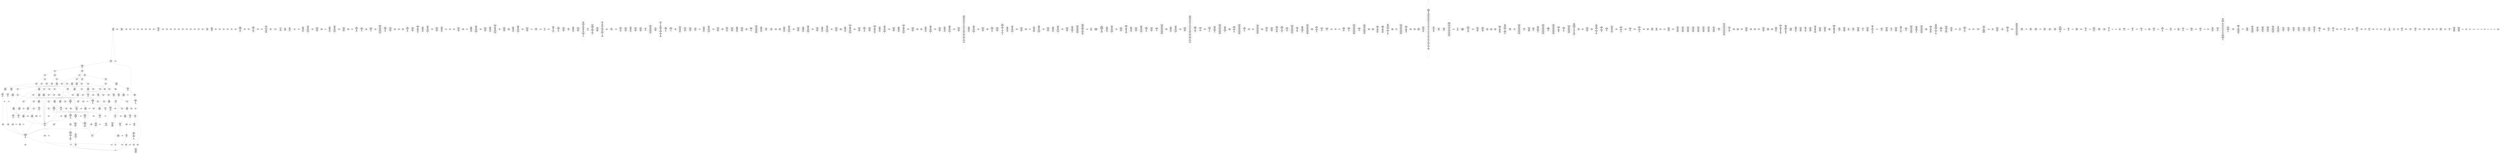 /* Generated by GvGen v.1.0 (https://www.github.com/stricaud/gvgen) */

digraph G {
compound=true;
   node1 [label="[anywhere]"];
   node2 [label="# 0x0
PUSHX Data
PUSHX Data
MSTORE
CALLVALUE
ISZERO
PUSHX Data
JUMPI
"];
   node3 [label="# 0xc
PUSHX Data
REVERT
"];
   node4 [label="# 0x10
JUMPDEST
PUSHX LogicData
CALLDATASIZE
LT
PUSHX Data
JUMPI
"];
   node5 [label="# 0x1a
PUSHX Data
CALLDATALOAD
PUSHX BitData
SHR
PUSHX LogicData
GT
PUSHX Data
JUMPI
"];
   node6 [label="# 0x2b
PUSHX LogicData
GT
PUSHX Data
JUMPI
"];
   node7 [label="# 0x36
PUSHX LogicData
GT
PUSHX Data
JUMPI
"];
   node8 [label="# 0x41
PUSHX LogicData
EQ
PUSHX Data
JUMPI
"];
   node9 [label="# 0x4c
PUSHX LogicData
EQ
PUSHX Data
JUMPI
"];
   node10 [label="# 0x57
PUSHX LogicData
EQ
PUSHX Data
JUMPI
"];
   node11 [label="# 0x62
PUSHX LogicData
EQ
PUSHX Data
JUMPI
"];
   node12 [label="# 0x6d
PUSHX LogicData
EQ
PUSHX Data
JUMPI
"];
   node13 [label="# 0x78
PUSHX LogicData
EQ
PUSHX Data
JUMPI
"];
   node14 [label="# 0x83
PUSHX Data
REVERT
"];
   node15 [label="# 0x87
JUMPDEST
PUSHX LogicData
EQ
PUSHX Data
JUMPI
"];
   node16 [label="# 0x93
PUSHX LogicData
EQ
PUSHX Data
JUMPI
"];
   node17 [label="# 0x9e
PUSHX LogicData
EQ
PUSHX Data
JUMPI
"];
   node18 [label="# 0xa9
PUSHX LogicData
EQ
PUSHX Data
JUMPI
"];
   node19 [label="# 0xb4
PUSHX LogicData
EQ
PUSHX Data
JUMPI
"];
   node20 [label="# 0xbf
PUSHX Data
REVERT
"];
   node21 [label="# 0xc3
JUMPDEST
PUSHX LogicData
GT
PUSHX Data
JUMPI
"];
   node22 [label="# 0xcf
PUSHX LogicData
EQ
PUSHX Data
JUMPI
"];
   node23 [label="# 0xda
PUSHX LogicData
EQ
PUSHX Data
JUMPI
"];
   node24 [label="# 0xe5
PUSHX LogicData
EQ
PUSHX Data
JUMPI
"];
   node25 [label="# 0xf0
PUSHX LogicData
EQ
PUSHX Data
JUMPI
"];
   node26 [label="# 0xfb
PUSHX LogicData
EQ
PUSHX Data
JUMPI
"];
   node27 [label="# 0x106
PUSHX Data
REVERT
"];
   node28 [label="# 0x10a
JUMPDEST
PUSHX LogicData
EQ
PUSHX Data
JUMPI
"];
   node29 [label="# 0x116
PUSHX LogicData
EQ
PUSHX Data
JUMPI
"];
   node30 [label="# 0x121
PUSHX LogicData
EQ
PUSHX Data
JUMPI
"];
   node31 [label="# 0x12c
PUSHX LogicData
EQ
PUSHX Data
JUMPI
"];
   node32 [label="# 0x137
PUSHX LogicData
EQ
PUSHX Data
JUMPI
"];
   node33 [label="# 0x142
PUSHX Data
REVERT
"];
   node34 [label="# 0x146
JUMPDEST
PUSHX LogicData
GT
PUSHX Data
JUMPI
"];
   node35 [label="# 0x152
PUSHX LogicData
GT
PUSHX Data
JUMPI
"];
   node36 [label="# 0x15d
PUSHX LogicData
EQ
PUSHX Data
JUMPI
"];
   node37 [label="# 0x168
PUSHX LogicData
EQ
PUSHX Data
JUMPI
"];
   node38 [label="# 0x173
PUSHX LogicData
EQ
PUSHX Data
JUMPI
"];
   node39 [label="# 0x17e
PUSHX LogicData
EQ
PUSHX Data
JUMPI
"];
   node40 [label="# 0x189
PUSHX LogicData
EQ
PUSHX Data
JUMPI
"];
   node41 [label="# 0x194
PUSHX LogicData
EQ
PUSHX Data
JUMPI
"];
   node42 [label="# 0x19f
PUSHX Data
REVERT
"];
   node43 [label="# 0x1a3
JUMPDEST
PUSHX LogicData
EQ
PUSHX Data
JUMPI
"];
   node44 [label="# 0x1af
PUSHX LogicData
EQ
PUSHX Data
JUMPI
"];
   node45 [label="# 0x1ba
PUSHX LogicData
EQ
PUSHX Data
JUMPI
"];
   node46 [label="# 0x1c5
PUSHX LogicData
EQ
PUSHX Data
JUMPI
"];
   node47 [label="# 0x1d0
PUSHX LogicData
EQ
PUSHX Data
JUMPI
"];
   node48 [label="# 0x1db
PUSHX Data
REVERT
"];
   node49 [label="# 0x1df
JUMPDEST
PUSHX LogicData
GT
PUSHX Data
JUMPI
"];
   node50 [label="# 0x1eb
PUSHX LogicData
EQ
PUSHX Data
JUMPI
"];
   node51 [label="# 0x1f6
PUSHX LogicData
EQ
PUSHX Data
JUMPI
"];
   node52 [label="# 0x201
PUSHX LogicData
EQ
PUSHX Data
JUMPI
"];
   node53 [label="# 0x20c
PUSHX LogicData
EQ
PUSHX Data
JUMPI
"];
   node54 [label="# 0x217
PUSHX LogicData
EQ
PUSHX Data
JUMPI
"];
   node55 [label="# 0x222
PUSHX Data
REVERT
"];
   node56 [label="# 0x226
JUMPDEST
PUSHX LogicData
EQ
PUSHX Data
JUMPI
"];
   node57 [label="# 0x232
PUSHX LogicData
EQ
PUSHX Data
JUMPI
"];
   node58 [label="# 0x23d
PUSHX LogicData
EQ
PUSHX Data
JUMPI
"];
   node59 [label="# 0x248
PUSHX LogicData
EQ
PUSHX Data
JUMPI
"];
   node60 [label="# 0x253
PUSHX LogicData
EQ
PUSHX Data
JUMPI
"];
   node61 [label="# 0x25e
JUMPDEST
PUSHX Data
REVERT
"];
   node62 [label="# 0x263
JUMPDEST
PUSHX Data
PUSHX Data
CALLDATASIZE
PUSHX Data
PUSHX Data
JUMP
"];
   node63 [label="# 0x271
JUMPDEST
PUSHX Data
JUMP
"];
   node64 [label="# 0x276
JUMPDEST
PUSHX MemData
MLOAD
ISZERO
ISZERO
MSTORE
PUSHX ArithData
ADD
"];
   node65 [label="# 0x282
JUMPDEST
PUSHX MemData
MLOAD
SUB
RETURN
"];
   node66 [label="# 0x28b
JUMPDEST
PUSHX Data
PUSHX Data
JUMP
"];
   node67 [label="# 0x293
JUMPDEST
PUSHX MemData
MLOAD
PUSHX Data
PUSHX Data
JUMP
"];
   node68 [label="# 0x2a0
JUMPDEST
PUSHX Data
PUSHX Data
CALLDATASIZE
PUSHX Data
PUSHX Data
JUMP
"];
   node69 [label="# 0x2ae
JUMPDEST
PUSHX Data
JUMP
"];
   node70 [label="# 0x2b3
JUMPDEST
PUSHX MemData
MLOAD
PUSHX ArithData
PUSHX BitData
PUSHX BitData
SHL
SUB
AND
MSTORE
PUSHX ArithData
ADD
PUSHX Data
JUMP
"];
   node71 [label="# 0x2cb
JUMPDEST
PUSHX Data
PUSHX Data
CALLDATASIZE
PUSHX Data
PUSHX Data
JUMP
"];
   node72 [label="# 0x2d9
JUMPDEST
PUSHX Data
JUMP
"];
   node73 [label="# 0x2de
JUMPDEST
STOP
"];
   node74 [label="# 0x2e0
JUMPDEST
PUSHX Data
PUSHX Data
CALLDATASIZE
PUSHX Data
PUSHX Data
JUMP
"];
   node75 [label="# 0x2ee
JUMPDEST
PUSHX Data
JUMP
"];
   node76 [label="# 0x2f3
JUMPDEST
PUSHX Data
PUSHX Data
CALLDATASIZE
PUSHX Data
PUSHX Data
JUMP
"];
   node77 [label="# 0x301
JUMPDEST
PUSHX Data
JUMP
"];
   node78 [label="# 0x306
JUMPDEST
PUSHX StorData
SLOAD
"];
   node79 [label="# 0x30a
JUMPDEST
PUSHX MemData
MLOAD
MSTORE
PUSHX ArithData
ADD
PUSHX Data
JUMP
"];
   node80 [label="# 0x318
JUMPDEST
PUSHX Data
PUSHX Data
CALLDATASIZE
PUSHX Data
PUSHX Data
JUMP
"];
   node81 [label="# 0x326
JUMPDEST
PUSHX Data
JUMP
"];
   node82 [label="# 0x32b
JUMPDEST
PUSHX Data
PUSHX Data
CALLDATASIZE
PUSHX Data
PUSHX Data
JUMP
"];
   node83 [label="# 0x339
JUMPDEST
PUSHX Data
JUMP
"];
   node84 [label="# 0x33e
JUMPDEST
PUSHX Data
PUSHX Data
CALLDATASIZE
PUSHX Data
PUSHX Data
JUMP
"];
   node85 [label="# 0x34c
JUMPDEST
PUSHX Data
JUMP
"];
   node86 [label="# 0x351
JUMPDEST
PUSHX MemData
MLOAD
PUSHX BitData
AND
MSTORE
PUSHX ArithData
ADD
PUSHX Data
JUMP
"];
   node87 [label="# 0x363
JUMPDEST
PUSHX Data
PUSHX Data
CALLDATASIZE
PUSHX Data
PUSHX Data
JUMP
"];
   node88 [label="# 0x371
JUMPDEST
PUSHX Data
JUMP
"];
   node89 [label="# 0x376
JUMPDEST
PUSHX Data
PUSHX Data
CALLDATASIZE
PUSHX Data
PUSHX Data
JUMP
"];
   node90 [label="# 0x384
JUMPDEST
PUSHX Data
JUMP
"];
   node91 [label="# 0x389
JUMPDEST
PUSHX Data
PUSHX Data
CALLDATASIZE
PUSHX Data
PUSHX Data
JUMP
"];
   node92 [label="# 0x397
JUMPDEST
PUSHX Data
JUMP
"];
   node93 [label="# 0x39c
JUMPDEST
PUSHX StorData
SLOAD
PUSHX Data
JUMP
"];
   node94 [label="# 0x3a4
JUMPDEST
PUSHX Data
PUSHX Data
CALLDATASIZE
PUSHX Data
PUSHX Data
JUMP
"];
   node95 [label="# 0x3b2
JUMPDEST
PUSHX Data
JUMP
"];
   node96 [label="# 0x3b7
JUMPDEST
PUSHX Data
PUSHX Data
CALLDATASIZE
PUSHX Data
PUSHX Data
JUMP
"];
   node97 [label="# 0x3c5
JUMPDEST
PUSHX Data
JUMP
"];
   node98 [label="# 0x3ca
JUMPDEST
PUSHX Data
PUSHX Data
CALLDATASIZE
PUSHX Data
PUSHX Data
JUMP
"];
   node99 [label="# 0x3d8
JUMPDEST
PUSHX Data
JUMP
"];
   node100 [label="# 0x3dd
JUMPDEST
PUSHX StorData
SLOAD
PUSHX Data
PUSHX BitData
AND
JUMP
"];
   node101 [label="# 0x3eb
JUMPDEST
PUSHX MemData
MLOAD
PUSHX BitData
AND
MSTORE
PUSHX ArithData
ADD
PUSHX Data
JUMP
"];
   node102 [label="# 0x3fe
JUMPDEST
PUSHX Data
PUSHX Data
CALLDATASIZE
PUSHX Data
PUSHX Data
JUMP
"];
   node103 [label="# 0x40c
JUMPDEST
PUSHX Data
JUMP
"];
   node104 [label="# 0x411
JUMPDEST
PUSHX StorData
SLOAD
PUSHX BitData
PUSHX BitData
SHL
DIV
PUSHX BitData
AND
PUSHX Data
JUMP
"];
   node105 [label="# 0x423
JUMPDEST
PUSHX Data
PUSHX Data
CALLDATASIZE
PUSHX Data
PUSHX Data
JUMP
"];
   node106 [label="# 0x431
JUMPDEST
PUSHX Data
JUMP
"];
   node107 [label="# 0x436
JUMPDEST
PUSHX StorData
SLOAD
PUSHX Data
JUMP
"];
   node108 [label="# 0x43e
JUMPDEST
PUSHX Data
PUSHX Data
CALLDATASIZE
PUSHX Data
PUSHX Data
JUMP
"];
   node109 [label="# 0x44c
JUMPDEST
PUSHX Data
JUMP
"];
   node110 [label="# 0x451
JUMPDEST
PUSHX Data
PUSHX Data
CALLDATASIZE
PUSHX Data
PUSHX Data
JUMP
"];
   node111 [label="# 0x45f
JUMPDEST
PUSHX Data
JUMP
"];
   node112 [label="# 0x464
JUMPDEST
PUSHX Data
PUSHX Data
JUMP
"];
   node113 [label="# 0x46c
JUMPDEST
PUSHX StorData
SLOAD
PUSHX ArithData
PUSHX BitData
PUSHX BitData
SHL
SUB
AND
PUSHX Data
JUMP
"];
   node114 [label="# 0x47d
JUMPDEST
PUSHX Data
PUSHX Data
CALLDATASIZE
PUSHX Data
PUSHX Data
JUMP
"];
   node115 [label="# 0x48b
JUMPDEST
PUSHX Data
JUMP
"];
   node116 [label="# 0x490
JUMPDEST
PUSHX MemData
MLOAD
PUSHX Data
PUSHX Data
JUMP
"];
   node117 [label="# 0x49d
JUMPDEST
PUSHX Data
PUSHX Data
JUMP
"];
   node118 [label="# 0x4a5
JUMPDEST
PUSHX Data
PUSHX Data
CALLDATASIZE
PUSHX Data
PUSHX Data
JUMP
"];
   node119 [label="# 0x4b3
JUMPDEST
PUSHX Data
PUSHX Data
MSTORE
PUSHX Data
MSTORE
PUSHX Data
SHA3
SLOAD
JUMP
"];
   node120 [label="# 0x4c5
JUMPDEST
PUSHX Data
PUSHX Data
CALLDATASIZE
PUSHX Data
PUSHX Data
JUMP
"];
   node121 [label="# 0x4d3
JUMPDEST
PUSHX Data
JUMP
"];
   node122 [label="# 0x4d8
JUMPDEST
PUSHX Data
PUSHX Data
CALLDATASIZE
PUSHX Data
PUSHX Data
JUMP
"];
   node123 [label="# 0x4e6
JUMPDEST
PUSHX Data
JUMP
"];
   node124 [label="# 0x4eb
JUMPDEST
PUSHX Data
PUSHX Data
CALLDATASIZE
PUSHX Data
PUSHX Data
JUMP
"];
   node125 [label="# 0x4f9
JUMPDEST
PUSHX Data
JUMP
"];
   node126 [label="# 0x4fe
JUMPDEST
PUSHX Data
PUSHX StorData
SLOAD
JUMP
"];
   node127 [label="# 0x507
JUMPDEST
PUSHX Data
PUSHX Data
CALLDATASIZE
PUSHX Data
PUSHX Data
JUMP
"];
   node128 [label="# 0x515
JUMPDEST
PUSHX Data
JUMP
"];
   node129 [label="# 0x51a
JUMPDEST
PUSHX StorData
SLOAD
PUSHX Data
PUSHX ArithData
PUSHX BitData
PUSHX BitData
SHL
SUB
AND
JUMP
"];
   node130 [label="# 0x52d
JUMPDEST
PUSHX StorData
SLOAD
PUSHX Data
PUSHX ArithData
PUSHX BitData
PUSHX BitData
SHL
SUB
AND
JUMP
"];
   node131 [label="# 0x540
JUMPDEST
PUSHX Data
PUSHX StorData
SLOAD
JUMP
"];
   node132 [label="# 0x549
JUMPDEST
PUSHX Data
PUSHX Data
CALLDATASIZE
PUSHX Data
PUSHX Data
JUMP
"];
   node133 [label="# 0x557
JUMPDEST
PUSHX Data
JUMP
"];
   node134 [label="# 0x55c
JUMPDEST
PUSHX Data
PUSHX Data
CALLDATASIZE
PUSHX Data
PUSHX Data
JUMP
"];
   node135 [label="# 0x56a
JUMPDEST
PUSHX Data
JUMP
"];
   node136 [label="# 0x56f
JUMPDEST
PUSHX MemData
MLOAD
PUSHX ArithData
PUSHX BitData
PUSHX BitData
SHL
SUB
AND
MSTORE
PUSHX ArithData
ADD
PUSHX Data
JUMP
"];
   node137 [label="# 0x587
JUMPDEST
PUSHX StorData
SLOAD
PUSHX Data
PUSHX ArithData
PUSHX BitData
PUSHX BitData
SHL
SUB
AND
JUMP
"];
   node138 [label="# 0x59a
JUMPDEST
PUSHX Data
PUSHX Data
CALLDATASIZE
PUSHX Data
PUSHX Data
JUMP
"];
   node139 [label="# 0x5a8
JUMPDEST
PUSHX Data
JUMP
"];
   node140 [label="# 0x5ad
JUMPDEST
PUSHX Data
PUSHX Data
CALLDATASIZE
PUSHX Data
PUSHX Data
JUMP
"];
   node141 [label="# 0x5bb
JUMPDEST
PUSHX Data
JUMP
"];
   node142 [label="# 0x5c0
JUMPDEST
PUSHX Data
PUSHX ArithData
PUSHX BitData
PUSHX BitData
SHL
SUB
NOT
AND
PUSHX BitData
PUSHX BitData
SHL
EQ
PUSHX Data
JUMPI
"];
   node143 [label="# 0x5dc
PUSHX Data
PUSHX Data
JUMP
"];
   node144 [label="# 0x5e5
JUMPDEST
JUMP
"];
   node145 [label="# 0x5eb
JUMPDEST
PUSHX Data
PUSHX StorData
SLOAD
PUSHX Data
PUSHX Data
JUMP
"];
   node146 [label="# 0x5fa
JUMPDEST
PUSHX ArithData
ADD
PUSHX ArithData
DIV
MUL
PUSHX ArithData
ADD
PUSHX MemData
MLOAD
ADD
PUSHX Data
MSTORE
MSTORE
PUSHX ArithData
ADD
SLOAD
PUSHX Data
PUSHX Data
JUMP
"];
   node147 [label="# 0x626
JUMPDEST
ISZERO
PUSHX Data
JUMPI
"];
   node148 [label="# 0x62d
PUSHX LogicData
LT
PUSHX Data
JUMPI
"];
   node149 [label="# 0x635
PUSHX ArithData
SLOAD
DIV
MUL
MSTORE
PUSHX ArithData
ADD
PUSHX Data
JUMP
"];
   node150 [label="# 0x648
JUMPDEST
ADD
PUSHX Data
MSTORE
PUSHX Data
PUSHX Data
SHA3
"];
   node151 [label="# 0x656
JUMPDEST
SLOAD
MSTORE
PUSHX ArithData
ADD
PUSHX ArithData
ADD
GT
PUSHX Data
JUMPI
"];
   node152 [label="# 0x66a
SUB
PUSHX BitData
AND
ADD
"];
   node153 [label="# 0x673
JUMPDEST
JUMP
"];
   node154 [label="# 0x67d
JUMPDEST
CALLER
PUSHX Data
MSTORE
PUSHX Data
PUSHX Data
MSTORE
PUSHX Data
SHA3
SLOAD
PUSHX BitData
AND
PUSHX Data
JUMPI
"];
   node155 [label="# 0x698
PUSHX Data
MSTORE
PUSHX Data
PUSHX Data
MSTORE
PUSHX Data
SHA3
SLOAD
NUMBER
PUSHX BitData
PUSHX BitData
SHL
DIV
PUSHX ArithData
PUSHX BitData
PUSHX BitData
SHL
SUB
AND
LT
"];
   node156 [label="# 0x6bb
JUMPDEST
PUSHX Data
JUMPI
"];
   node157 [label="# 0x6c0
PUSHX MemData
MLOAD
PUSHX BitData
PUSHX BitData
SHL
MSTORE
PUSHX ArithData
ADD
PUSHX Data
PUSHX Data
JUMP
"];
   node158 [label="# 0x6d7
JUMPDEST
PUSHX MemData
MLOAD
SUB
REVERT
"];
   node159 [label="# 0x6e0
JUMPDEST
PUSHX Data
PUSHX Data
JUMP
"];
   node160 [label="# 0x6e9
JUMPDEST
"];
   node161 [label="# 0x6ec
JUMPDEST
JUMP
"];
   node162 [label="# 0x6f2
JUMPDEST
CALLER
PUSHX Data
MSTORE
PUSHX Data
PUSHX Data
MSTORE
PUSHX Data
SHA3
SLOAD
PUSHX BitData
AND
PUSHX Data
JUMPI
"];
   node163 [label="# 0x70d
PUSHX Data
MSTORE
PUSHX Data
PUSHX Data
MSTORE
PUSHX Data
SHA3
SLOAD
NUMBER
PUSHX BitData
PUSHX BitData
SHL
DIV
PUSHX ArithData
PUSHX BitData
PUSHX BitData
SHL
SUB
AND
LT
"];
   node164 [label="# 0x730
JUMPDEST
PUSHX Data
JUMPI
"];
   node165 [label="# 0x735
PUSHX MemData
MLOAD
PUSHX BitData
PUSHX BitData
SHL
MSTORE
PUSHX ArithData
ADD
PUSHX Data
PUSHX Data
JUMP
"];
   node166 [label="# 0x74c
JUMPDEST
PUSHX Data
PUSHX Data
JUMP
"];
   node167 [label="# 0x756
JUMPDEST
JUMP
"];
   node168 [label="# 0x75b
JUMPDEST
PUSHX StorData
SLOAD
PUSHX ArithData
PUSHX BitData
PUSHX BitData
SHL
SUB
AND
ISZERO
ISZERO
PUSHX Data
JUMPI
"];
   node169 [label="# 0x770
PUSHX StorData
SLOAD
PUSHX ArithData
PUSHX BitData
PUSHX BitData
SHL
SUB
AND
ISZERO
ISZERO
"];
   node170 [label="# 0x77f
JUMPDEST
ISZERO
PUSHX Data
JUMPI
"];
   node171 [label="# 0x786
PUSHX StorData
SLOAD
PUSHX ArithData
PUSHX BitData
PUSHX BitData
SHL
SUB
AND
ISZERO
ISZERO
"];
   node172 [label="# 0x795
JUMPDEST
PUSHX Data
JUMPI
"];
   node173 [label="# 0x79a
PUSHX MemData
MLOAD
PUSHX BitData
PUSHX BitData
SHL
MSTORE
PUSHX Data
PUSHX ArithData
ADD
MSTORE
PUSHX Data
PUSHX ArithData
ADD
MSTORE
PUSHX BitData
PUSHX BitData
SHL
PUSHX ArithData
ADD
MSTORE
PUSHX ArithData
ADD
PUSHX Data
JUMP
"];
   node174 [label="# 0x7d5
JUMPDEST
PUSHX StorData
SLOAD
PUSHX ArithData
PUSHX BitData
PUSHX BitData
SHL
SUB
AND
CALLER
EQ
PUSHX Data
JUMPI
"];
   node175 [label="# 0x7e8
PUSHX MemData
MLOAD
PUSHX BitData
PUSHX BitData
SHL
MSTORE
PUSHX ArithData
ADD
PUSHX Data
PUSHX Data
JUMP
"];
   node176 [label="# 0x7ff
JUMPDEST
ISZERO
PUSHX Data
JUMPI
"];
   node177 [label="# 0x806
PUSHX Data
PUSHX Data
JUMP
"];
   node178 [label="# 0x80d
JUMPDEST
JUMP
"];
   node179 [label="# 0x810
JUMPDEST
PUSHX Data
PUSHX Data
JUMP
"];
   node180 [label="# 0x818
JUMPDEST
PUSHX StorData
SLOAD
PUSHX ArithData
PUSHX BitData
PUSHX BitData
SHL
SUB
AND
CALLER
EQ
PUSHX Data
JUMPI
"];
   node181 [label="# 0x82b
PUSHX MemData
MLOAD
PUSHX BitData
PUSHX BitData
SHL
MSTORE
PUSHX ArithData
ADD
PUSHX Data
PUSHX Data
JUMP
"];
   node182 [label="# 0x842
JUMPDEST
PUSHX ArithData
PUSHX BitData
PUSHX BitData
SHL
SUB
AND
PUSHX Data
MSTORE
PUSHX Data
PUSHX Data
MSTORE
PUSHX Data
SHA3
SLOAD
PUSHX BitData
NOT
AND
SSTORE
JUMP
"];
   node183 [label="# 0x863
JUMPDEST
CALLER
PUSHX Data
MSTORE
PUSHX Data
PUSHX Data
MSTORE
PUSHX Data
SHA3
SLOAD
PUSHX BitData
AND
PUSHX Data
JUMPI
"];
   node184 [label="# 0x87e
PUSHX Data
MSTORE
PUSHX Data
PUSHX Data
MSTORE
PUSHX Data
SHA3
SLOAD
NUMBER
PUSHX BitData
PUSHX BitData
SHL
DIV
PUSHX ArithData
PUSHX BitData
PUSHX BitData
SHL
SUB
AND
LT
"];
   node185 [label="# 0x8a1
JUMPDEST
PUSHX Data
JUMPI
"];
   node186 [label="# 0x8a6
PUSHX MemData
MLOAD
PUSHX BitData
PUSHX BitData
SHL
MSTORE
PUSHX ArithData
ADD
PUSHX Data
PUSHX Data
JUMP
"];
   node187 [label="# 0x8bd
JUMPDEST
CALLER
PUSHX Data
MSTORE
PUSHX Data
PUSHX Data
MSTORE
PUSHX Data
SHA3
SLOAD
PUSHX BitData
AND
PUSHX Data
JUMPI
"];
   node188 [label="# 0x8d5
PUSHX Data
CALLER
"];
   node189 [label="# 0x8d9
JUMPDEST
PUSHX Data
JUMP
"];
   node190 [label="# 0x8df
JUMPDEST
PUSHX Data
JUMPI
"];
   node191 [label="# 0x8e4
PUSHX MemData
MLOAD
PUSHX BitData
PUSHX BitData
SHL
MSTORE
PUSHX ArithData
ADD
PUSHX Data
PUSHX Data
JUMP
"];
   node192 [label="# 0x8fb
JUMPDEST
PUSHX Data
PUSHX Data
JUMP
"];
   node193 [label="# 0x906
JUMPDEST
JUMP
"];
   node194 [label="# 0x90c
JUMPDEST
CALLER
PUSHX Data
MSTORE
PUSHX Data
PUSHX Data
MSTORE
PUSHX Data
SHA3
SLOAD
PUSHX BitData
AND
PUSHX Data
JUMPI
"];
   node195 [label="# 0x925
ORIGIN
PUSHX Data
MSTORE
PUSHX Data
PUSHX Data
MSTORE
PUSHX Data
SHA3
SLOAD
NUMBER
PUSHX BitData
PUSHX BitData
SHL
DIV
PUSHX ArithData
PUSHX BitData
PUSHX BitData
SHL
SUB
AND
LT
"];
   node196 [label="# 0x949
JUMPDEST
PUSHX Data
JUMPI
"];
   node197 [label="# 0x94e
PUSHX MemData
MLOAD
PUSHX BitData
PUSHX BitData
SHL
MSTORE
PUSHX ArithData
ADD
PUSHX Data
PUSHX Data
JUMP
"];
   node198 [label="# 0x965
JUMPDEST
CALLER
PUSHX Data
MSTORE
PUSHX Data
PUSHX Data
MSTORE
PUSHX Data
SHA3
SLOAD
PUSHX BitData
AND
PUSHX Data
JUMPI
"];
   node199 [label="# 0x97e
PUSHX ArithData
PUSHX BitData
PUSHX BitData
SHL
SUB
AND
PUSHX Data
MSTORE
PUSHX Data
PUSHX Data
MSTORE
PUSHX Data
SHA3
SLOAD
NUMBER
PUSHX BitData
PUSHX BitData
SHL
DIV
PUSHX ArithData
PUSHX BitData
PUSHX BitData
SHL
SUB
AND
LT
"];
   node200 [label="# 0x9ab
JUMPDEST
PUSHX Data
JUMPI
"];
   node201 [label="# 0x9b0
PUSHX MemData
MLOAD
PUSHX BitData
PUSHX BitData
SHL
MSTORE
PUSHX ArithData
ADD
PUSHX Data
PUSHX Data
JUMP
"];
   node202 [label="# 0x9c7
JUMPDEST
PUSHX Data
PUSHX Data
PUSHX Data
JUMP
"];
   node203 [label="# 0x9d3
JUMPDEST
CALLER
PUSHX Data
MSTORE
PUSHX Data
PUSHX Data
MSTORE
PUSHX Data
SHA3
SLOAD
PUSHX BitData
AND
PUSHX Data
JUMPI
"];
   node204 [label="# 0x9ef
PUSHX Data
MSTORE
PUSHX Data
PUSHX Data
MSTORE
PUSHX Data
SHA3
SLOAD
NUMBER
PUSHX BitData
PUSHX BitData
SHL
DIV
PUSHX ArithData
PUSHX BitData
PUSHX BitData
SHL
SUB
AND
LT
"];
   node205 [label="# 0xa12
JUMPDEST
PUSHX Data
JUMPI
"];
   node206 [label="# 0xa17
PUSHX MemData
MLOAD
PUSHX BitData
PUSHX BitData
SHL
MSTORE
PUSHX ArithData
ADD
PUSHX Data
PUSHX Data
JUMP
"];
   node207 [label="# 0xa2e
JUMPDEST
JUMP
"];
   node208 [label="# 0xa35
JUMPDEST
PUSHX Data
PUSHX LogicData
LT
PUSHX Data
JUMPI
"];
   node209 [label="# 0xa41
PUSHX Data
REVERT
"];
   node210 [label="# 0xa45
JUMPDEST
ADD
SLOAD
LT
PUSHX Data
JUMPI
"];
   node211 [label="# 0xa50
PUSHX Data
REVERT
"];
   node212 [label="# 0xa54
JUMPDEST
PUSHX Data
MSTORE
PUSHX Data
PUSHX Data
SHA3
PUSHX Data
DIV
ADD
MOD
SLOAD
PUSHX ArithData
EXP
DIV
PUSHX BitData
AND
JUMP
"];
   node213 [label="# 0xa7b
JUMPDEST
PUSHX StorData
SLOAD
PUSHX ArithData
PUSHX BitData
PUSHX BitData
SHL
SUB
AND
CALLER
EQ
PUSHX Data
JUMPI
"];
   node214 [label="# 0xa8e
PUSHX MemData
MLOAD
PUSHX BitData
PUSHX BitData
SHL
MSTORE
PUSHX ArithData
ADD
PUSHX Data
PUSHX Data
JUMP
"];
   node215 [label="# 0xaa5
JUMPDEST
PUSHX BitData
AND
PUSHX Data
SSTORE
JUMP
"];
   node216 [label="# 0xaae
JUMPDEST
CALLER
PUSHX Data
MSTORE
PUSHX Data
PUSHX Data
MSTORE
PUSHX Data
SHA3
SLOAD
PUSHX BitData
AND
PUSHX Data
JUMPI
"];
   node217 [label="# 0xac6
PUSHX MemData
MLOAD
PUSHX BitData
PUSHX BitData
SHL
MSTORE
PUSHX ArithData
ADD
PUSHX Data
PUSHX Data
JUMP
"];
   node218 [label="# 0xadd
JUMPDEST
PUSHX Data
MLOAD
ADD
MSTORE
PUSHX ArithData
PUSHX BitData
PUSHX BitData
SHL
SUB
TIMESTAMP
AND
MSTORE
NUMBER
AND
PUSHX ArithData
ADD
MSTORE
ORIGIN
PUSHX Data
MSTORE
PUSHX Data
MSTORE
SHA3
MLOAD
SLOAD
MLOAD
AND
PUSHX BitData
PUSHX BitData
SHL
MUL
PUSHX ArithData
PUSHX BitData
PUSHX BitData
SHL
SUB
NOT
AND
AND
OR
OR
SSTORE
"];
   node219 [label="# 0xb37
JUMPDEST
MLOAD
LT
ISZERO
PUSHX Data
JUMPI
"];
   node220 [label="# 0xb41
PUSHX MemData
MLOAD
PUSHX ArithData
ADD
PUSHX Data
MSTORE
PUSHX ArithData
PUSHX BitData
PUSHX BitData
SHL
SUB
AND
MSTORE
PUSHX ArithData
ADD
PUSHX ArithData
PUSHX BitData
PUSHX BitData
SHL
SUB
AND
MSTORE
PUSHX Data
PUSHX Data
MLOAD
LT
PUSHX Data
JUMPI
"];
   node221 [label="# 0xb76
PUSHX BitData
PUSHX BitData
SHL
PUSHX Data
MSTORE
PUSHX Data
PUSHX Data
MSTORE
PUSHX Data
PUSHX Data
REVERT
"];
   node222 [label="# 0xb8b
JUMPDEST
PUSHX ArithData
MUL
ADD
ADD
MLOAD
PUSHX BitData
AND
MSTORE
ADD
MSTORE
PUSHX ArithData
ADD
PUSHX Data
SHA3
MLOAD
SLOAD
ADD
MLOAD
PUSHX ArithData
PUSHX BitData
PUSHX BitData
SHL
SUB
AND
PUSHX BitData
PUSHX BitData
SHL
MUL
PUSHX ArithData
PUSHX BitData
PUSHX BitData
SHL
SUB
NOT
AND
AND
OR
OR
SSTORE
PUSHX Data
PUSHX Data
JUMP
"];
   node223 [label="# 0xbe6
JUMPDEST
PUSHX Data
JUMP
"];
   node224 [label="# 0xbee
JUMPDEST
PUSHX Data
PUSHX LogicData
LT
PUSHX Data
JUMPI
"];
   node225 [label="# 0xbfa
PUSHX Data
REVERT
"];
   node226 [label="# 0xbfe
JUMPDEST
PUSHX StorData
SLOAD
PUSHX BitData
PUSHX BitData
SHL
DIV
PUSHX BitData
AND
ISZERO
PUSHX Data
JUMPI
"];
   node227 [label="# 0xc11
PUSHX MemData
MLOAD
PUSHX BitData
PUSHX BitData
SHL
MSTORE
PUSHX ArithData
ADD
PUSHX Data
PUSHX Data
JUMP
"];
   node228 [label="# 0xc28
JUMPDEST
CALLER
PUSHX Data
MSTORE
PUSHX Data
PUSHX Data
MSTORE
PUSHX Data
SHA3
SLOAD
PUSHX BitData
AND
PUSHX Data
JUMPI
"];
   node229 [label="# 0xc40
PUSHX MemData
MLOAD
PUSHX BitData
PUSHX BitData
SHL
MSTORE
PUSHX ArithData
ADD
PUSHX Data
PUSHX Data
JUMP
"];
   node230 [label="# 0xc57
JUMPDEST
PUSHX StorData
SLOAD
PUSHX StorData
SLOAD
PUSHX Data
PUSHX BitData
AND
PUSHX Data
PUSHX Data
JUMP
"];
   node231 [label="# 0xc6c
JUMPDEST
PUSHX BitData
AND
GT
ISZERO
PUSHX Data
JUMPI
"];
   node232 [label="# 0xc77
PUSHX MemData
MLOAD
PUSHX BitData
PUSHX BitData
SHL
MSTORE
PUSHX Data
PUSHX ArithData
ADD
MSTORE
PUSHX Data
PUSHX ArithData
ADD
MSTORE
PUSHX BitData
PUSHX BitData
SHL
PUSHX ArithData
ADD
MSTORE
PUSHX ArithData
ADD
PUSHX Data
JUMP
"];
   node233 [label="# 0xcb2
JUMPDEST
PUSHX StorData
SLOAD
PUSHX BitData
AND
PUSHX Data
PUSHX Data
PUSHX Data
JUMP
"];
   node234 [label="# 0xcc6
JUMPDEST
SLOAD
PUSHX ArithData
EXP
PUSHX Data
MUL
NOT
AND
AND
MUL
OR
SSTORE
PUSHX StorData
SLOAD
ORIGIN
PUSHX Data
MSTORE
PUSHX Data
PUSHX ArithData
MSTORE
PUSHX Data
SHA3
MLOAD
ADD
MSTORE
SLOAD
PUSHX ArithData
PUSHX BitData
PUSHX BitData
SHL
SUB
AND
MSTORE
PUSHX BitData
PUSHX BitData
SHL
DIV
AND
ADD
MSTORE
PUSHX Data
AND
PUSHX Data
JUMP
"];
   node235 [label="# 0xd29
JUMPDEST
ORIGIN
PUSHX ArithData
PUSHX BitData
PUSHX BitData
SHL
SUB
AND
EQ
ISZERO
PUSHX Data
JUMPI
"];
   node236 [label="# 0xd3e
PUSHX StorData
SLOAD
PUSHX ArithData
PUSHX BitData
PUSHX BitData
SHL
SUB
AND
AND
EQ
ISZERO
"];
   node237 [label="# 0xd51
JUMPDEST
ISZERO
PUSHX Data
JUMPI
"];
   node238 [label="# 0xd57
PUSHX StorData
SLOAD
PUSHX BitData
AND
PUSHX Data
MSTORE
PUSHX Data
PUSHX Data
MSTORE
PUSHX Data
SHA3
SLOAD
PUSHX BitData
AND
ISZERO
PUSHX Data
JUMPI
"];
   node239 [label="# 0xd75
PUSHX StorData
SLOAD
PUSHX MemData
MLOAD
PUSHX BitData
AND
PUSHX Data
PUSHX Data
LOGX
PUSHX Data
JUMP
"];
   node240 [label="# 0xdac
JUMPDEST
PUSHX StorData
SLOAD
PUSHX MemData
MLOAD
PUSHX BitData
AND
PUSHX Data
PUSHX Data
LOGX
"];
   node241 [label="# 0xde0
JUMPDEST
PUSHX StorData
SLOAD
PUSHX Data
PUSHX BitData
AND
PUSHX Data
JUMP
"];
   node242 [label="# 0xdf2
JUMPDEST
JUMP
"];
   node243 [label="# 0xdf6
JUMPDEST
CALLER
PUSHX Data
MSTORE
PUSHX Data
PUSHX Data
MSTORE
PUSHX Data
SHA3
SLOAD
PUSHX BitData
AND
PUSHX Data
JUMPI
"];
   node244 [label="# 0xe11
PUSHX Data
MSTORE
PUSHX Data
PUSHX Data
MSTORE
PUSHX Data
SHA3
SLOAD
NUMBER
PUSHX BitData
PUSHX BitData
SHL
DIV
PUSHX ArithData
PUSHX BitData
PUSHX BitData
SHL
SUB
AND
LT
"];
   node245 [label="# 0xe34
JUMPDEST
PUSHX Data
JUMPI
"];
   node246 [label="# 0xe39
PUSHX MemData
MLOAD
PUSHX BitData
PUSHX BitData
SHL
MSTORE
PUSHX ArithData
ADD
PUSHX Data
PUSHX Data
JUMP
"];
   node247 [label="# 0xe50
JUMPDEST
PUSHX Data
PUSHX Data
JUMP
"];
   node248 [label="# 0xe5b
JUMPDEST
PUSHX StorData
SLOAD
PUSHX BitData
PUSHX BitData
SHL
DIV
PUSHX BitData
AND
ISZERO
PUSHX Data
JUMPI
"];
   node249 [label="# 0xe6e
PUSHX MemData
MLOAD
PUSHX BitData
PUSHX BitData
SHL
MSTORE
PUSHX ArithData
ADD
PUSHX Data
PUSHX Data
JUMP
"];
   node250 [label="# 0xe85
JUMPDEST
CALLER
PUSHX Data
MSTORE
PUSHX Data
PUSHX Data
MSTORE
PUSHX Data
SHA3
SLOAD
PUSHX BitData
AND
PUSHX Data
JUMPI
"];
   node251 [label="# 0xe9d
PUSHX MemData
MLOAD
PUSHX BitData
PUSHX BitData
SHL
MSTORE
PUSHX ArithData
ADD
PUSHX Data
PUSHX Data
JUMP
"];
   node252 [label="# 0xeb4
JUMPDEST
ORIGIN
PUSHX Data
PUSHX Data
JUMP
"];
   node253 [label="# 0xebe
JUMPDEST
PUSHX ArithData
PUSHX BitData
PUSHX BitData
SHL
SUB
AND
EQ
PUSHX Data
JUMPI
"];
   node254 [label="# 0xecd
PUSHX MemData
MLOAD
PUSHX BitData
PUSHX BitData
SHL
MSTORE
PUSHX Data
PUSHX ArithData
ADD
MSTORE
PUSHX Data
PUSHX ArithData
ADD
MSTORE
PUSHX Data
PUSHX ArithData
ADD
MSTORE
PUSHX ArithData
ADD
PUSHX Data
JUMP
"];
   node255 [label="# 0xf14
JUMPDEST
PUSHX Data
MSTORE
PUSHX Data
PUSHX Data
MSTORE
PUSHX Data
SHA3
SLOAD
PUSHX BitData
AND
ISZERO
PUSHX Data
JUMPI
"];
   node256 [label="# 0xf2c
PUSHX MemData
MLOAD
PUSHX Data
PUSHX Data
LOGX
PUSHX Data
JUMP
"];
   node257 [label="# 0xf5b
JUMPDEST
PUSHX MemData
MLOAD
PUSHX Data
PUSHX Data
LOGX
"];
   node258 [label="# 0xf87
JUMPDEST
PUSHX Data
PUSHX Data
JUMP
"];
   node259 [label="# 0xf90
JUMPDEST
PUSHX Data
PUSHX Data
PUSHX Data
JUMP
"];
   node260 [label="# 0xf9c
JUMPDEST
CALLER
PUSHX Data
MSTORE
PUSHX Data
PUSHX Data
MSTORE
PUSHX Data
SHA3
SLOAD
PUSHX BitData
AND
PUSHX Data
JUMPI
"];
   node261 [label="# 0xfb8
PUSHX Data
MSTORE
PUSHX Data
PUSHX Data
MSTORE
PUSHX Data
SHA3
SLOAD
NUMBER
PUSHX BitData
PUSHX BitData
SHL
DIV
PUSHX ArithData
PUSHX BitData
PUSHX BitData
SHL
SUB
AND
LT
"];
   node262 [label="# 0xfdb
JUMPDEST
PUSHX Data
JUMPI
"];
   node263 [label="# 0xfe0
PUSHX MemData
MLOAD
PUSHX BitData
PUSHX BitData
SHL
MSTORE
PUSHX ArithData
ADD
PUSHX Data
PUSHX Data
JUMP
"];
   node264 [label="# 0xff7
JUMPDEST
CALLER
PUSHX Data
MSTORE
PUSHX Data
PUSHX Data
MSTORE
PUSHX Data
SHA3
SLOAD
PUSHX BitData
AND
PUSHX Data
JUMPI
"];
   node265 [label="# 0x1010
ORIGIN
PUSHX Data
MSTORE
PUSHX Data
PUSHX Data
MSTORE
PUSHX Data
SHA3
SLOAD
NUMBER
PUSHX BitData
PUSHX BitData
SHL
DIV
PUSHX ArithData
PUSHX BitData
PUSHX BitData
SHL
SUB
AND
LT
"];
   node266 [label="# 0x1034
JUMPDEST
PUSHX Data
JUMPI
"];
   node267 [label="# 0x1039
PUSHX MemData
MLOAD
PUSHX BitData
PUSHX BitData
SHL
MSTORE
PUSHX ArithData
ADD
PUSHX Data
PUSHX Data
JUMP
"];
   node268 [label="# 0x1050
JUMPDEST
CALLER
PUSHX Data
MSTORE
PUSHX Data
PUSHX Data
MSTORE
PUSHX Data
SHA3
SLOAD
PUSHX BitData
AND
PUSHX Data
JUMPI
"];
   node269 [label="# 0x106b
PUSHX Data
MSTORE
PUSHX Data
PUSHX Data
MSTORE
PUSHX Data
SHA3
SLOAD
NUMBER
PUSHX BitData
PUSHX BitData
SHL
DIV
PUSHX ArithData
PUSHX BitData
PUSHX BitData
SHL
SUB
AND
LT
"];
   node270 [label="# 0x108e
JUMPDEST
PUSHX Data
JUMPI
"];
   node271 [label="# 0x1093
PUSHX MemData
MLOAD
PUSHX BitData
PUSHX BitData
SHL
MSTORE
PUSHX ArithData
ADD
PUSHX Data
PUSHX Data
JUMP
"];
   node272 [label="# 0x10aa
JUMPDEST
PUSHX Data
PUSHX Data
PUSHX Data
JUMP
"];
   node273 [label="# 0x10b5
JUMPDEST
CALLER
PUSHX Data
MSTORE
PUSHX Data
PUSHX Data
MSTORE
PUSHX Data
SHA3
SLOAD
PUSHX BitData
AND
PUSHX Data
JUMPI
"];
   node274 [label="# 0x10d1
PUSHX ArithData
PUSHX BitData
PUSHX BitData
SHL
SUB
AND
PUSHX Data
MSTORE
PUSHX Data
PUSHX Data
MSTORE
PUSHX Data
SHA3
SLOAD
NUMBER
PUSHX BitData
PUSHX BitData
SHL
DIV
PUSHX ArithData
PUSHX BitData
PUSHX BitData
SHL
SUB
AND
LT
"];
   node275 [label="# 0x10fe
JUMPDEST
PUSHX Data
JUMPI
"];
   node276 [label="# 0x1103
PUSHX MemData
MLOAD
PUSHX BitData
PUSHX BitData
SHL
MSTORE
PUSHX ArithData
ADD
PUSHX Data
PUSHX Data
JUMP
"];
   node277 [label="# 0x111a
JUMPDEST
PUSHX StorData
SLOAD
PUSHX ArithData
PUSHX BitData
PUSHX BitData
SHL
SUB
AND
CALLER
EQ
PUSHX Data
JUMPI
"];
   node278 [label="# 0x112d
PUSHX MemData
MLOAD
PUSHX BitData
PUSHX BitData
SHL
MSTORE
PUSHX ArithData
ADD
PUSHX Data
PUSHX Data
JUMP
"];
   node279 [label="# 0x1144
JUMPDEST
PUSHX ArithData
PUSHX BitData
PUSHX BitData
SHL
SUB
AND
PUSHX Data
MSTORE
PUSHX Data
PUSHX Data
MSTORE
PUSHX Data
SHA3
SLOAD
PUSHX BitData
NOT
AND
PUSHX BitData
OR
SSTORE
JUMP
"];
   node280 [label="# 0x1168
JUMPDEST
CALLER
PUSHX Data
MSTORE
PUSHX Data
PUSHX Data
MSTORE
PUSHX Data
SHA3
SLOAD
PUSHX BitData
AND
PUSHX Data
JUMPI
"];
   node281 [label="# 0x1181
ORIGIN
PUSHX Data
MSTORE
PUSHX Data
PUSHX Data
MSTORE
PUSHX Data
SHA3
SLOAD
NUMBER
PUSHX BitData
PUSHX BitData
SHL
DIV
PUSHX ArithData
PUSHX BitData
PUSHX BitData
SHL
SUB
AND
LT
"];
   node282 [label="# 0x11a5
JUMPDEST
PUSHX Data
JUMPI
"];
   node283 [label="# 0x11aa
PUSHX MemData
MLOAD
PUSHX BitData
PUSHX BitData
SHL
MSTORE
PUSHX ArithData
ADD
PUSHX Data
PUSHX Data
JUMP
"];
   node284 [label="# 0x11c1
JUMPDEST
CALLER
PUSHX Data
MSTORE
PUSHX Data
PUSHX Data
MSTORE
PUSHX Data
SHA3
SLOAD
PUSHX BitData
AND
PUSHX Data
JUMPI
"];
   node285 [label="# 0x11da
PUSHX ArithData
PUSHX BitData
PUSHX BitData
SHL
SUB
AND
PUSHX Data
MSTORE
PUSHX Data
PUSHX Data
MSTORE
PUSHX Data
SHA3
SLOAD
NUMBER
PUSHX BitData
PUSHX BitData
SHL
DIV
PUSHX ArithData
PUSHX BitData
PUSHX BitData
SHL
SUB
AND
LT
"];
   node286 [label="# 0x1207
JUMPDEST
PUSHX Data
JUMPI
"];
   node287 [label="# 0x120c
PUSHX MemData
MLOAD
PUSHX BitData
PUSHX BitData
SHL
MSTORE
PUSHX ArithData
ADD
PUSHX Data
PUSHX Data
JUMP
"];
   node288 [label="# 0x1223
JUMPDEST
PUSHX Data
PUSHX Data
JUMP
"];
   node289 [label="# 0x122c
JUMPDEST
JUMP
"];
   node290 [label="# 0x1231
JUMPDEST
PUSHX StorData
SLOAD
PUSHX ArithData
PUSHX BitData
PUSHX BitData
SHL
SUB
AND
CALLER
EQ
PUSHX Data
JUMPI
"];
   node291 [label="# 0x1244
PUSHX MemData
MLOAD
PUSHX BitData
PUSHX BitData
SHL
MSTORE
PUSHX ArithData
ADD
PUSHX Data
PUSHX Data
JUMP
"];
   node292 [label="# 0x125b
JUMPDEST
PUSHX Data
PUSHX Data
PUSHX Data
JUMP
"];
   node293 [label="# 0x1265
JUMPDEST
JUMP
"];
   node294 [label="# 0x1267
JUMPDEST
PUSHX Data
PUSHX Data
JUMP
"];
   node295 [label="# 0x126f
JUMPDEST
CALLER
PUSHX Data
MSTORE
PUSHX Data
PUSHX Data
MSTORE
PUSHX Data
SHA3
SLOAD
PUSHX BitData
AND
PUSHX Data
JUMPI
"];
   node296 [label="# 0x1288
ORIGIN
PUSHX Data
MSTORE
PUSHX Data
PUSHX Data
MSTORE
PUSHX Data
SHA3
SLOAD
NUMBER
PUSHX BitData
PUSHX BitData
SHL
DIV
PUSHX ArithData
PUSHX BitData
PUSHX BitData
SHL
SUB
AND
LT
"];
   node297 [label="# 0x12ac
JUMPDEST
PUSHX Data
JUMPI
"];
   node298 [label="# 0x12b1
PUSHX MemData
MLOAD
PUSHX BitData
PUSHX BitData
SHL
MSTORE
PUSHX ArithData
ADD
PUSHX Data
PUSHX Data
JUMP
"];
   node299 [label="# 0x12c8
JUMPDEST
CALLER
PUSHX Data
MSTORE
PUSHX Data
PUSHX Data
MSTORE
PUSHX Data
SHA3
SLOAD
PUSHX BitData
AND
PUSHX Data
JUMPI
"];
   node300 [label="# 0x12e3
PUSHX Data
MSTORE
PUSHX Data
PUSHX Data
MSTORE
PUSHX Data
SHA3
SLOAD
NUMBER
PUSHX BitData
PUSHX BitData
SHL
DIV
PUSHX ArithData
PUSHX BitData
PUSHX BitData
SHL
SUB
AND
LT
"];
   node301 [label="# 0x1306
JUMPDEST
PUSHX Data
JUMPI
"];
   node302 [label="# 0x130b
PUSHX MemData
MLOAD
PUSHX BitData
PUSHX BitData
SHL
MSTORE
PUSHX ArithData
ADD
PUSHX Data
PUSHX Data
JUMP
"];
   node303 [label="# 0x1322
JUMPDEST
PUSHX Data
MSTORE
PUSHX Data
PUSHX ArithData
MSTORE
PUSHX Data
SHA3
MLOAD
PUSHX ArithData
ADD
MSTORE
SLOAD
PUSHX BitData
AND
ISZERO
ISZERO
MSTORE
PUSHX ArithData
DIV
AND
ADD
MSTORE
PUSHX Data
DIV
AND
ADD
MSTORE
PUSHX Data
DIV
AND
PUSHX ArithData
ADD
MSTORE
PUSHX Data
DIV
AND
PUSHX ArithData
ADD
MSTORE
PUSHX Data
DIV
AND
PUSHX ArithData
ADD
MSTORE
PUSHX BitData
PUSHX BitData
SHL
DIV
AND
PUSHX ArithData
ADD
MSTORE
PUSHX BitData
PUSHX BitData
SHL
DIV
AND
PUSHX ArithData
ADD
MSTORE
PUSHX BitData
PUSHX BitData
SHL
DIV
AND
ADD
MSTORE
PUSHX BitData
PUSHX BitData
SHL
DIV
AND
PUSHX ArithData
ADD
MSTORE
JUMP
"];
   node304 [label="# 0x13d5
JUMPDEST
PUSHX Data
PUSHX StorData
SLOAD
PUSHX Data
PUSHX Data
JUMP
"];
   node305 [label="# 0x13e4
JUMPDEST
CALLER
PUSHX Data
MSTORE
PUSHX Data
PUSHX Data
MSTORE
PUSHX Data
SHA3
SLOAD
PUSHX BitData
AND
PUSHX Data
JUMPI
"];
   node306 [label="# 0x13fd
ORIGIN
PUSHX Data
MSTORE
PUSHX Data
PUSHX Data
MSTORE
PUSHX Data
SHA3
SLOAD
NUMBER
PUSHX BitData
PUSHX BitData
SHL
DIV
PUSHX ArithData
PUSHX BitData
PUSHX BitData
SHL
SUB
AND
LT
"];
   node307 [label="# 0x1421
JUMPDEST
PUSHX Data
JUMPI
"];
   node308 [label="# 0x1426
PUSHX MemData
MLOAD
PUSHX BitData
PUSHX BitData
SHL
MSTORE
PUSHX ArithData
ADD
PUSHX Data
PUSHX Data
JUMP
"];
   node309 [label="# 0x143d
JUMPDEST
PUSHX Data
PUSHX Data
JUMP
"];
   node310 [label="# 0x1447
JUMPDEST
PUSHX StorData
SLOAD
PUSHX ArithData
PUSHX BitData
PUSHX BitData
SHL
SUB
AND
CALLER
EQ
PUSHX Data
JUMPI
"];
   node311 [label="# 0x145a
PUSHX MemData
MLOAD
PUSHX BitData
PUSHX BitData
SHL
MSTORE
PUSHX ArithData
ADD
PUSHX Data
PUSHX Data
JUMP
"];
   node312 [label="# 0x1471
JUMPDEST
PUSHX StorData
SLOAD
PUSHX ArithData
PUSHX BitData
PUSHX BitData
SHL
SUB
AND
PUSHX ArithData
PUSHX BitData
PUSHX BitData
SHL
SUB
NOT
AND
OR
SSTORE
PUSHX StorData
SLOAD
AND
AND
OR
SSTORE
PUSHX StorData
SLOAD
AND
AND
OR
SSTORE
JUMP
"];
   node313 [label="# 0x14b0
JUMPDEST
CALLER
PUSHX Data
MSTORE
PUSHX Data
PUSHX Data
MSTORE
PUSHX Data
SHA3
SLOAD
PUSHX BitData
AND
PUSHX Data
JUMPI
"];
   node314 [label="# 0x14cb
PUSHX Data
MSTORE
PUSHX Data
PUSHX Data
MSTORE
PUSHX Data
SHA3
SLOAD
NUMBER
PUSHX BitData
PUSHX BitData
SHL
DIV
PUSHX ArithData
PUSHX BitData
PUSHX BitData
SHL
SUB
AND
LT
"];
   node315 [label="# 0x14ee
JUMPDEST
PUSHX Data
JUMPI
"];
   node316 [label="# 0x14f3
PUSHX MemData
MLOAD
PUSHX BitData
PUSHX BitData
SHL
MSTORE
PUSHX ArithData
ADD
PUSHX Data
PUSHX Data
JUMP
"];
   node317 [label="# 0x150a
JUMPDEST
PUSHX Data
PUSHX Data
JUMP
"];
   node318 [label="# 0x1516
JUMPDEST
JUMP
"];
   node319 [label="# 0x151d
JUMPDEST
CALLER
PUSHX Data
MSTORE
PUSHX Data
PUSHX Data
MSTORE
PUSHX Data
SHA3
SLOAD
PUSHX Data
PUSHX BitData
AND
PUSHX Data
JUMPI
"];
   node320 [label="# 0x1539
ORIGIN
PUSHX Data
MSTORE
PUSHX Data
PUSHX Data
MSTORE
PUSHX Data
SHA3
SLOAD
NUMBER
PUSHX BitData
PUSHX BitData
SHL
DIV
PUSHX ArithData
PUSHX BitData
PUSHX BitData
SHL
SUB
AND
LT
"];
   node321 [label="# 0x155d
JUMPDEST
PUSHX Data
JUMPI
"];
   node322 [label="# 0x1562
PUSHX MemData
MLOAD
PUSHX BitData
PUSHX BitData
SHL
MSTORE
PUSHX ArithData
ADD
PUSHX Data
PUSHX Data
JUMP
"];
   node323 [label="# 0x1579
JUMPDEST
CALLER
PUSHX Data
MSTORE
PUSHX Data
PUSHX Data
MSTORE
PUSHX Data
SHA3
SLOAD
PUSHX BitData
AND
PUSHX Data
JUMPI
"];
   node324 [label="# 0x1594
PUSHX Data
MSTORE
PUSHX Data
PUSHX Data
MSTORE
PUSHX Data
SHA3
SLOAD
NUMBER
PUSHX BitData
PUSHX BitData
SHL
DIV
PUSHX ArithData
PUSHX BitData
PUSHX BitData
SHL
SUB
AND
LT
"];
   node325 [label="# 0x15b7
JUMPDEST
PUSHX Data
JUMPI
"];
   node326 [label="# 0x15bc
PUSHX MemData
MLOAD
PUSHX BitData
PUSHX BitData
SHL
MSTORE
PUSHX ArithData
ADD
PUSHX Data
PUSHX Data
JUMP
"];
   node327 [label="# 0x15d3
JUMPDEST
PUSHX Data
MSTORE
PUSHX Data
PUSHX Data
MSTORE
PUSHX Data
SHA3
SLOAD
PUSHX ArithData
PUSHX BitData
PUSHX BitData
SHL
SUB
AND
PUSHX Data
JUMPI
"];
   node328 [label="# 0x15f0
PUSHX MemData
MLOAD
PUSHX BitData
PUSHX BitData
SHL
MSTORE
PUSHX Data
PUSHX ArithData
ADD
MSTORE
PUSHX Data
PUSHX ArithData
ADD
MSTORE
PUSHX Data
PUSHX ArithData
ADD
MSTORE
PUSHX ArithData
ADD
PUSHX Data
JUMP
"];
   node329 [label="# 0x1637
JUMPDEST
PUSHX StorData
SLOAD
PUSHX MemData
MLOAD
PUSHX BitData
PUSHX BitData
SHL
MSTORE
PUSHX ArithData
ADD
MSTORE
PUSHX ArithData
PUSHX BitData
PUSHX BitData
SHL
SUB
AND
PUSHX Data
PUSHX ArithData
ADD
PUSHX Data
PUSHX MemData
MLOAD
SUB
EXTCODESIZE
ISZERO
ISZERO
PUSHX Data
JUMPI
"];
   node330 [label="# 0x1677
PUSHX Data
REVERT
"];
   node331 [label="# 0x167b
JUMPDEST
GAS
STATICCALL
ISZERO
ISZERO
PUSHX Data
JUMPI
"];
   node332 [label="# 0x1686
RETURNDATASIZE
PUSHX Data
RETURNDATACOPY
RETURNDATASIZE
PUSHX Data
REVERT
"];
   node333 [label="# 0x168f
JUMPDEST
PUSHX MemData
MLOAD
RETURNDATASIZE
PUSHX Data
RETURNDATACOPY
PUSHX ArithData
RETURNDATASIZE
ADD
PUSHX BitData
NOT
AND
ADD
PUSHX Data
MSTORE
PUSHX Data
ADD
PUSHX Data
JUMP
"];
   node334 [label="# 0x16b7
JUMPDEST
CALLER
PUSHX Data
MSTORE
PUSHX Data
PUSHX Data
MSTORE
PUSHX Data
SHA3
SLOAD
PUSHX BitData
AND
PUSHX Data
JUMPI
"];
   node335 [label="# 0x16d0
ORIGIN
PUSHX Data
MSTORE
PUSHX Data
PUSHX Data
MSTORE
PUSHX Data
SHA3
SLOAD
NUMBER
PUSHX BitData
PUSHX BitData
SHL
DIV
PUSHX ArithData
PUSHX BitData
PUSHX BitData
SHL
SUB
AND
LT
"];
   node336 [label="# 0x16f4
JUMPDEST
PUSHX Data
JUMPI
"];
   node337 [label="# 0x16f9
PUSHX MemData
MLOAD
PUSHX BitData
PUSHX BitData
SHL
MSTORE
PUSHX ArithData
ADD
PUSHX Data
PUSHX Data
JUMP
"];
   node338 [label="# 0x1710
JUMPDEST
PUSHX ArithData
PUSHX BitData
PUSHX BitData
SHL
SUB
AND
PUSHX Data
MSTORE
PUSHX Data
PUSHX Data
MSTORE
PUSHX Data
SHA3
AND
MSTORE
MSTORE
SHA3
SLOAD
PUSHX BitData
AND
PUSHX Data
JUMP
"];
   node339 [label="# 0x173e
JUMPDEST
CALLER
PUSHX Data
MSTORE
PUSHX Data
PUSHX Data
MSTORE
PUSHX Data
SHA3
SLOAD
PUSHX BitData
AND
PUSHX Data
JUMPI
"];
   node340 [label="# 0x1756
PUSHX MemData
MLOAD
PUSHX BitData
PUSHX BitData
SHL
MSTORE
PUSHX ArithData
ADD
PUSHX Data
PUSHX Data
JUMP
"];
   node341 [label="# 0x176d
JUMPDEST
PUSHX Data
MSTORE
PUSHX Data
PUSHX Data
MSTORE
PUSHX Data
SHA3
SLOAD
PUSHX BitData
PUSHX BitData
SHL
DIV
PUSHX ArithData
PUSHX BitData
PUSHX BitData
SHL
SUB
AND
JUMP
"];
   node342 [label="# 0x1790
JUMPDEST
PUSHX StorData
SLOAD
PUSHX ArithData
PUSHX BitData
PUSHX BitData
SHL
SUB
AND
CALLER
EQ
PUSHX Data
JUMPI
"];
   node343 [label="# 0x17a3
PUSHX MemData
MLOAD
PUSHX BitData
PUSHX BitData
SHL
MSTORE
PUSHX ArithData
ADD
PUSHX Data
PUSHX Data
JUMP
"];
   node344 [label="# 0x17ba
JUMPDEST
PUSHX ArithData
PUSHX BitData
PUSHX BitData
SHL
SUB
AND
PUSHX Data
JUMPI
"];
   node345 [label="# 0x17c9
PUSHX MemData
MLOAD
PUSHX BitData
PUSHX BitData
SHL
MSTORE
PUSHX Data
PUSHX ArithData
ADD
MSTORE
PUSHX Data
PUSHX ArithData
ADD
MSTORE
PUSHX Data
PUSHX ArithData
ADD
MSTORE
PUSHX BitData
PUSHX BitData
SHL
PUSHX ArithData
ADD
MSTORE
PUSHX ArithData
ADD
PUSHX Data
JUMP
"];
   node346 [label="# 0x181f
JUMPDEST
PUSHX Data
PUSHX Data
JUMP
"];
   node347 [label="# 0x1828
JUMPDEST
CALLER
PUSHX Data
MSTORE
PUSHX Data
PUSHX Data
MSTORE
PUSHX Data
SHA3
SLOAD
PUSHX BitData
AND
PUSHX Data
JUMPI
"];
   node348 [label="# 0x1843
PUSHX Data
MSTORE
PUSHX Data
PUSHX Data
MSTORE
PUSHX Data
SHA3
SLOAD
NUMBER
PUSHX BitData
PUSHX BitData
SHL
DIV
PUSHX ArithData
PUSHX BitData
PUSHX BitData
SHL
SUB
AND
LT
"];
   node349 [label="# 0x1866
JUMPDEST
PUSHX Data
JUMPI
"];
   node350 [label="# 0x186b
PUSHX MemData
MLOAD
PUSHX BitData
PUSHX BitData
SHL
MSTORE
PUSHX ArithData
ADD
PUSHX Data
PUSHX Data
JUMP
"];
   node351 [label="# 0x1882
JUMPDEST
PUSHX Data
MSTORE
PUSHX Data
PUSHX ArithData
MSTORE
PUSHX Data
SHA3
MLOAD
PUSHX ArithData
ADD
MSTORE
SLOAD
PUSHX BitData
AND
ISZERO
ISZERO
MSTORE
PUSHX ArithData
DIV
AND
ADD
MSTORE
PUSHX Data
DIV
AND
ADD
MSTORE
PUSHX Data
DIV
AND
PUSHX ArithData
ADD
MSTORE
PUSHX Data
DIV
AND
PUSHX ArithData
ADD
MSTORE
PUSHX Data
DIV
AND
PUSHX ArithData
ADD
MSTORE
PUSHX BitData
PUSHX BitData
SHL
DIV
AND
PUSHX ArithData
ADD
MSTORE
PUSHX BitData
PUSHX BitData
SHL
DIV
AND
PUSHX ArithData
ADD
MSTORE
PUSHX BitData
PUSHX BitData
SHL
DIV
AND
ADD
MSTORE
PUSHX BitData
PUSHX BitData
SHL
DIV
AND
PUSHX ArithData
ADD
MSTORE
JUMP
"];
   node352 [label="# 0x1936
JUMPDEST
PUSHX Data
PUSHX ArithData
PUSHX BitData
PUSHX BitData
SHL
SUB
NOT
AND
PUSHX BitData
PUSHX BitData
SHL
EQ
PUSHX Data
JUMPI
"];
   node353 [label="# 0x1952
PUSHX ArithData
PUSHX BitData
PUSHX BitData
SHL
SUB
NOT
AND
PUSHX BitData
PUSHX BitData
SHL
EQ
"];
   node354 [label="# 0x1967
JUMPDEST
PUSHX Data
JUMPI
"];
   node355 [label="# 0x196d
PUSHX BitData
PUSHX BitData
SHL
PUSHX ArithData
PUSHX BitData
PUSHX BitData
SHL
SUB
NOT
AND
EQ
PUSHX Data
JUMP
"];
   node356 [label="# 0x1986
JUMPDEST
PUSHX Data
MSTORE
PUSHX Data
PUSHX Data
MSTORE
PUSHX Data
SHA3
SLOAD
PUSHX ArithData
PUSHX BitData
PUSHX BitData
SHL
SUB
AND
PUSHX Data
JUMPI
"];
   node357 [label="# 0x19a3
PUSHX MemData
MLOAD
PUSHX BitData
PUSHX BitData
SHL
MSTORE
PUSHX Data
PUSHX ArithData
ADD
MSTORE
PUSHX Data
PUSHX ArithData
ADD
MSTORE
PUSHX Data
PUSHX ArithData
ADD
MSTORE
PUSHX BitData
PUSHX BitData
SHL
PUSHX ArithData
ADD
MSTORE
PUSHX ArithData
ADD
PUSHX Data
JUMP
"];
   node358 [label="# 0x19ff
JUMPDEST
PUSHX Data
MSTORE
PUSHX Data
PUSHX Data
MSTORE
PUSHX Data
SHA3
SLOAD
PUSHX ArithData
PUSHX BitData
PUSHX BitData
SHL
SUB
AND
JUMP
"];
   node359 [label="# 0x1a1b
JUMPDEST
PUSHX Data
PUSHX Data
PUSHX Data
JUMP
"];
   node360 [label="# 0x1a26
JUMPDEST
PUSHX ArithData
PUSHX BitData
PUSHX BitData
SHL
SUB
AND
PUSHX ArithData
PUSHX BitData
PUSHX BitData
SHL
SUB
AND
EQ
ISZERO
PUSHX Data
JUMPI
"];
   node361 [label="# 0x1a43
PUSHX MemData
MLOAD
PUSHX BitData
PUSHX BitData
SHL
MSTORE
PUSHX Data
PUSHX ArithData
ADD
MSTORE
PUSHX Data
PUSHX ArithData
ADD
MSTORE
PUSHX Data
PUSHX ArithData
ADD
MSTORE
PUSHX BitData
PUSHX BitData
SHL
PUSHX ArithData
ADD
MSTORE
PUSHX ArithData
ADD
PUSHX Data
JUMP
"];
   node362 [label="# 0x1a94
JUMPDEST
CALLER
PUSHX ArithData
PUSHX BitData
PUSHX BitData
SHL
SUB
AND
EQ
PUSHX Data
JUMPI
"];
   node363 [label="# 0x1aa6
PUSHX Data
CALLER
PUSHX Data
JUMP
"];
   node364 [label="# 0x1ab0
JUMPDEST
PUSHX Data
JUMPI
"];
   node365 [label="# 0x1ab5
PUSHX MemData
MLOAD
PUSHX BitData
PUSHX BitData
SHL
MSTORE
PUSHX Data
PUSHX ArithData
ADD
MSTORE
PUSHX Data
PUSHX ArithData
ADD
MSTORE
PUSHX Data
PUSHX ArithData
ADD
MSTORE
PUSHX Data
PUSHX ArithData
ADD
MSTORE
PUSHX ArithData
ADD
PUSHX Data
JUMP
"];
   node366 [label="# 0x1b22
JUMPDEST
PUSHX Data
PUSHX Data
JUMP
"];
   node367 [label="# 0x1b2c
JUMPDEST
PUSHX StorData
SLOAD
PUSHX BitData
PUSHX BitData
SHL
DIV
PUSHX BitData
AND
ISZERO
PUSHX Data
JUMPI
"];
   node368 [label="# 0x1b3f
PUSHX MemData
MLOAD
PUSHX BitData
PUSHX BitData
SHL
MSTORE
PUSHX ArithData
ADD
PUSHX Data
PUSHX Data
JUMP
"];
   node369 [label="# 0x1b56
JUMPDEST
PUSHX StorData
SLOAD
PUSHX BitData
PUSHX BitData
SHL
NOT
AND
PUSHX BitData
PUSHX BitData
SHL
OR
SSTORE
PUSHX Data
PUSHX Data
CALLER
JUMP
"];
   node370 [label="# 0x1b91
JUMPDEST
PUSHX MemData
MLOAD
PUSHX ArithData
PUSHX BitData
PUSHX BitData
SHL
SUB
AND
MSTORE
PUSHX ArithData
ADD
PUSHX MemData
MLOAD
SUB
LOGX
JUMP
"];
   node371 [label="# 0x1bae
JUMPDEST
PUSHX StorData
SLOAD
PUSHX BitData
PUSHX BitData
SHL
DIV
PUSHX BitData
AND
PUSHX Data
JUMPI
"];
   node372 [label="# 0x1bc0
PUSHX MemData
MLOAD
PUSHX BitData
PUSHX BitData
SHL
MSTORE
PUSHX Data
PUSHX ArithData
ADD
MSTORE
PUSHX Data
PUSHX ArithData
ADD
MSTORE
PUSHX BitData
PUSHX BitData
SHL
PUSHX ArithData
ADD
MSTORE
PUSHX ArithData
ADD
PUSHX Data
JUMP
"];
   node373 [label="# 0x1bfe
JUMPDEST
PUSHX StorData
SLOAD
PUSHX BitData
PUSHX BitData
SHL
NOT
AND
SSTORE
PUSHX Data
CALLER
PUSHX Data
JUMP
"];
   node374 [label="# 0x1c32
JUMPDEST
PUSHX Data
MSTORE
PUSHX Data
PUSHX Data
MSTORE
PUSHX Data
SHA3
SLOAD
PUSHX ArithData
PUSHX BitData
PUSHX BitData
SHL
SUB
AND
PUSHX Data
JUMPI
"];
   node375 [label="# 0x1c4f
PUSHX MemData
MLOAD
PUSHX BitData
PUSHX BitData
SHL
MSTORE
PUSHX Data
PUSHX ArithData
ADD
MSTORE
PUSHX Data
PUSHX ArithData
ADD
MSTORE
PUSHX Data
PUSHX ArithData
ADD
MSTORE
PUSHX BitData
PUSHX BitData
SHL
PUSHX ArithData
ADD
MSTORE
PUSHX ArithData
ADD
PUSHX Data
JUMP
"];
   node376 [label="# 0x1cab
JUMPDEST
PUSHX Data
PUSHX Data
PUSHX Data
JUMP
"];
   node377 [label="# 0x1cb6
JUMPDEST
PUSHX ArithData
PUSHX BitData
PUSHX BitData
SHL
SUB
AND
PUSHX ArithData
PUSHX BitData
PUSHX BitData
SHL
SUB
AND
EQ
PUSHX Data
JUMPI
"];
   node378 [label="# 0x1cd3
PUSHX ArithData
PUSHX BitData
PUSHX BitData
SHL
SUB
AND
PUSHX Data
PUSHX Data
JUMP
"];
   node379 [label="# 0x1ce6
JUMPDEST
PUSHX ArithData
PUSHX BitData
PUSHX BitData
SHL
SUB
AND
EQ
"];
   node380 [label="# 0x1cf1
JUMPDEST
PUSHX Data
JUMPI
"];
   node381 [label="# 0x1cf7
PUSHX Data
PUSHX Data
JUMP
"];
   node382 [label="# 0x1d01
JUMPDEST
JUMP
"];
   node383 [label="# 0x1d09
JUMPDEST
PUSHX ArithData
PUSHX BitData
PUSHX BitData
SHL
SUB
AND
PUSHX Data
PUSHX Data
JUMP
"];
   node384 [label="# 0x1d1c
JUMPDEST
PUSHX ArithData
PUSHX BitData
PUSHX BitData
SHL
SUB
AND
EQ
PUSHX Data
JUMPI
"];
   node385 [label="# 0x1d2b
PUSHX MemData
MLOAD
PUSHX BitData
PUSHX BitData
SHL
MSTORE
PUSHX Data
PUSHX ArithData
ADD
MSTORE
PUSHX Data
PUSHX ArithData
ADD
MSTORE
PUSHX Data
PUSHX ArithData
ADD
MSTORE
PUSHX BitData
PUSHX BitData
SHL
PUSHX ArithData
ADD
MSTORE
PUSHX ArithData
ADD
PUSHX Data
JUMP
"];
   node386 [label="# 0x1d84
JUMPDEST
PUSHX ArithData
PUSHX BitData
PUSHX BitData
SHL
SUB
AND
PUSHX Data
JUMPI
"];
   node387 [label="# 0x1d93
PUSHX MemData
MLOAD
PUSHX BitData
PUSHX BitData
SHL
MSTORE
PUSHX Data
PUSHX ArithData
ADD
MSTORE
PUSHX ArithData
ADD
MSTORE
PUSHX Data
PUSHX ArithData
ADD
MSTORE
PUSHX BitData
PUSHX BitData
SHL
PUSHX ArithData
ADD
MSTORE
PUSHX ArithData
ADD
PUSHX Data
JUMP
"];
   node388 [label="# 0x1de6
JUMPDEST
PUSHX Data
PUSHX Data
JUMP
"];
   node389 [label="# 0x1df1
JUMPDEST
PUSHX Data
PUSHX Data
PUSHX Data
JUMP
"];
   node390 [label="# 0x1dfc
JUMPDEST
PUSHX ArithData
PUSHX BitData
PUSHX BitData
SHL
SUB
AND
PUSHX Data
MSTORE
PUSHX Data
PUSHX Data
MSTORE
PUSHX Data
SHA3
SLOAD
PUSHX Data
PUSHX Data
PUSHX Data
JUMP
"];
   node391 [label="# 0x1e25
JUMPDEST
SSTORE
PUSHX ArithData
PUSHX BitData
PUSHX BitData
SHL
SUB
AND
PUSHX Data
MSTORE
PUSHX Data
PUSHX Data
MSTORE
PUSHX Data
SHA3
SLOAD
PUSHX Data
PUSHX Data
PUSHX Data
JUMP
"];
   node392 [label="# 0x1e53
JUMPDEST
SSTORE
PUSHX Data
MSTORE
PUSHX Data
PUSHX Data
MSTORE
PUSHX MemData
SHA3
SLOAD
PUSHX ArithData
PUSHX BitData
PUSHX BitData
SHL
SUB
NOT
AND
PUSHX ArithData
PUSHX BitData
PUSHX BitData
SHL
SUB
AND
OR
SSTORE
MLOAD
AND
PUSHX Data
LOGX
JUMP
"];
   node393 [label="# 0x1eb4
JUMPDEST
PUSHX Data
PUSHX Data
PUSHX Data
JUMP
"];
   node394 [label="# 0x1ebf
JUMPDEST
LT
PUSHX Data
JUMPI
"];
   node395 [label="# 0x1ec6
PUSHX MemData
MLOAD
PUSHX BitData
PUSHX BitData
SHL
MSTORE
PUSHX Data
PUSHX ArithData
ADD
MSTORE
PUSHX Data
PUSHX ArithData
ADD
MSTORE
PUSHX Data
PUSHX ArithData
ADD
MSTORE
PUSHX BitData
PUSHX BitData
SHL
PUSHX ArithData
ADD
MSTORE
PUSHX ArithData
ADD
PUSHX Data
JUMP
"];
   node396 [label="# 0x1f21
JUMPDEST
PUSHX ArithData
PUSHX BitData
PUSHX BitData
SHL
SUB
AND
PUSHX Data
MSTORE
PUSHX Data
PUSHX Data
MSTORE
PUSHX Data
SHA3
MSTORE
MSTORE
SHA3
SLOAD
JUMP
"];
   node397 [label="# 0x1f4a
JUMPDEST
PUSHX Data
PUSHX Data
JUMP
"];
   node398 [label="# 0x1f52
JUMPDEST
PUSHX Data
PUSHX Data
JUMP
"];
   node399 [label="# 0x1f5b
JUMPDEST
PUSHX Data
PUSHX Data
PUSHX Data
PUSHX Data
JUMP
"];
   node400 [label="# 0x1f6a
JUMPDEST
MSTORE
PUSHX ArithData
ADD
MSTORE
PUSHX ArithData
ADD
PUSHX Data
SHA3
SLOAD
PUSHX LogicData
EQ
ISZERO
PUSHX Data
JUMPI
"];
   node401 [label="# 0x1f82
PUSHX Data
MSTORE
PUSHX Data
PUSHX ArithData
MSTORE
PUSHX ArithData
SHA3
MLOAD
SLOAD
ADD
MLOAD
ADD
MLOAD
PUSHX ArithData
ADD
MLOAD
PUSHX ArithData
ADD
MLOAD
PUSHX ArithData
ADD
MLOAD
PUSHX ArithData
ADD
MLOAD
PUSHX ArithData
ADD
MLOAD
PUSHX ArithData
ADD
MLOAD
PUSHX ArithData
ADD
MLOAD
PUSHX BitData
NOT
AND
ISZERO
ISZERO
PUSHX BitData
NOT
AND
OR
PUSHX BitData
AND
MUL
OR
PUSHX BitData
NOT
AND
PUSHX ArithData
AND
MUL
PUSHX BitData
NOT
AND
OR
PUSHX ArithData
AND
MUL
OR
PUSHX BitData
NOT
AND
PUSHX ArithData
AND
MUL
PUSHX BitData
NOT
AND
OR
PUSHX ArithData
AND
MUL
OR
PUSHX BitData
NOT
AND
PUSHX BitData
PUSHX BitData
SHL
AND
MUL
PUSHX BitData
NOT
AND
OR
PUSHX BitData
PUSHX BitData
SHL
AND
MUL
OR
PUSHX BitData
NOT
AND
PUSHX BitData
PUSHX BitData
SHL
AND
MUL
PUSHX BitData
NOT
AND
OR
PUSHX BitData
PUSHX BitData
SHL
AND
MUL
OR
SSTORE
PUSHX Data
PUSHX Data
PUSHX Data
JUMP
"];
   node402 [label="# 0x20b7
JUMPDEST
MSTORE
PUSHX ArithData
ADD
MSTORE
PUSHX ArithData
ADD
PUSHX Data
SHA3
SSTORE
MLOAD
ISZERO
PUSHX Data
JUMPI
"];
   node403 [label="# 0x20d0
PUSHX MemData
MLOAD
PUSHX Data
PUSHX Data
LOGX
PUSHX Data
JUMP
"];
   node404 [label="# 0x20ff
JUMPDEST
PUSHX MemData
MLOAD
PUSHX Data
PUSHX Data
LOGX
PUSHX Data
JUMP
"];
   node405 [label="# 0x212f
JUMPDEST
PUSHX Data
PUSHX StorData
PUSHX ArithData
SLOAD
PUSHX ArithData
EXP
DIV
PUSHX ArithData
PUSHX BitData
PUSHX BitData
SHL
SUB
AND
PUSHX ArithData
PUSHX BitData
PUSHX BitData
SHL
SUB
AND
PUSHX BitData
PUSHX MemData
MLOAD
PUSHX BitData
AND
PUSHX BitData
SHL
MSTORE
PUSHX ArithData
ADD
PUSHX Data
PUSHX MemData
MLOAD
SUB
PUSHX Data
EXTCODESIZE
ISZERO
ISZERO
PUSHX Data
JUMPI
"];
   node406 [label="# 0x217f
PUSHX Data
REVERT
"];
   node407 [label="# 0x2183
JUMPDEST
GAS
CALL
ISZERO
ISZERO
PUSHX Data
JUMPI
"];
   node408 [label="# 0x218e
RETURNDATASIZE
PUSHX Data
RETURNDATACOPY
RETURNDATASIZE
PUSHX Data
REVERT
"];
   node409 [label="# 0x2197
JUMPDEST
PUSHX MemData
MLOAD
RETURNDATASIZE
PUSHX BitData
NOT
PUSHX ArithData
ADD
AND
ADD
PUSHX Data
MSTORE
ADD
PUSHX Data
PUSHX Data
JUMP
"];
   node410 [label="# 0x21bb
JUMPDEST
PUSHX Data
JUMP
"];
   node411 [label="# 0x21c1
JUMPDEST
PUSHX Data
PUSHX MemData
MLOAD
PUSHX ArithData
ADD
PUSHX Data
MSTORE
PUSHX Data
MSTORE
PUSHX Data
JUMP
"];
   node412 [label="# 0x21db
JUMPDEST
PUSHX Data
PUSHX MemData
MLOAD
PUSHX ArithData
ADD
PUSHX Data
MSTORE
PUSHX Data
MSTORE
PUSHX Data
JUMP
"];
   node413 [label="# 0x21f6
JUMPDEST
PUSHX Data
PUSHX Data
PUSHX Data
JUMP
"];
   node414 [label="# 0x2201
JUMPDEST
PUSHX Data
PUSHX Data
PUSHX Data
JUMP
"];
   node415 [label="# 0x220f
JUMPDEST
PUSHX Data
PUSHX Data
PUSHX Data
JUMP
"];
   node416 [label="# 0x221a
JUMPDEST
PUSHX ArithData
PUSHX BitData
PUSHX BitData
SHL
SUB
AND
PUSHX Data
MSTORE
PUSHX Data
PUSHX Data
MSTORE
PUSHX Data
SHA3
SLOAD
PUSHX Data
PUSHX Data
PUSHX Data
JUMP
"];
   node417 [label="# 0x2243
JUMPDEST
SSTORE
PUSHX Data
MSTORE
PUSHX Data
PUSHX Data
MSTORE
PUSHX MemData
SHA3
SLOAD
PUSHX ArithData
PUSHX BitData
PUSHX BitData
SHL
SUB
NOT
AND
SSTORE
MLOAD
PUSHX ArithData
PUSHX BitData
PUSHX BitData
SHL
SUB
AND
PUSHX Data
LOGX
JUMP
"];
   node418 [label="# 0x229d
JUMPDEST
PUSHX Data
PUSHX Data
PUSHX StorData
SLOAD
JUMP
"];
   node419 [label="# 0x22a8
JUMPDEST
LT
PUSHX Data
JUMPI
"];
   node420 [label="# 0x22af
PUSHX MemData
MLOAD
PUSHX BitData
PUSHX BitData
SHL
MSTORE
PUSHX Data
PUSHX ArithData
ADD
MSTORE
PUSHX Data
PUSHX ArithData
ADD
MSTORE
PUSHX Data
PUSHX ArithData
ADD
MSTORE
PUSHX BitData
PUSHX BitData
SHL
PUSHX ArithData
ADD
MSTORE
PUSHX ArithData
ADD
PUSHX Data
JUMP
"];
   node421 [label="# 0x230b
JUMPDEST
PUSHX StorData
SLOAD
LT
PUSHX Data
JUMPI
"];
   node422 [label="# 0x2317
PUSHX BitData
PUSHX BitData
SHL
PUSHX Data
MSTORE
PUSHX Data
PUSHX Data
MSTORE
PUSHX Data
PUSHX Data
REVERT
"];
   node423 [label="# 0x232c
JUMPDEST
PUSHX Data
MSTORE
PUSHX Data
PUSHX Data
SHA3
ADD
SLOAD
JUMP
"];
   node424 [label="# 0x233e
JUMPDEST
PUSHX Data
MSTORE
PUSHX Data
PUSHX Data
MSTORE
PUSHX Data
SHA3
SLOAD
PUSHX ArithData
PUSHX BitData
PUSHX BitData
SHL
SUB
AND
PUSHX Data
JUMPI
"];
   node425 [label="# 0x235c
PUSHX MemData
MLOAD
PUSHX BitData
PUSHX BitData
SHL
MSTORE
PUSHX Data
PUSHX ArithData
ADD
MSTORE
PUSHX Data
PUSHX ArithData
ADD
MSTORE
PUSHX Data
PUSHX ArithData
ADD
MSTORE
PUSHX BitData
PUSHX BitData
SHL
PUSHX ArithData
ADD
MSTORE
PUSHX ArithData
ADD
PUSHX Data
JUMP
"];
   node426 [label="# 0x23b5
JUMPDEST
PUSHX Data
PUSHX ArithData
PUSHX BitData
PUSHX BitData
SHL
SUB
AND
PUSHX Data
JUMPI
"];
   node427 [label="# 0x23c6
PUSHX MemData
MLOAD
PUSHX BitData
PUSHX BitData
SHL
MSTORE
PUSHX Data
PUSHX ArithData
ADD
MSTORE
PUSHX Data
PUSHX ArithData
ADD
MSTORE
PUSHX Data
PUSHX ArithData
ADD
MSTORE
PUSHX BitData
PUSHX BitData
SHL
PUSHX ArithData
ADD
MSTORE
PUSHX ArithData
ADD
PUSHX Data
JUMP
"];
   node428 [label="# 0x2420
JUMPDEST
PUSHX ArithData
PUSHX BitData
PUSHX BitData
SHL
SUB
AND
PUSHX Data
MSTORE
PUSHX Data
PUSHX Data
MSTORE
PUSHX Data
SHA3
SLOAD
JUMP
"];
   node429 [label="# 0x243c
JUMPDEST
PUSHX StorData
SLOAD
PUSHX ArithData
PUSHX BitData
PUSHX BitData
SHL
SUB
AND
PUSHX ArithData
PUSHX BitData
PUSHX BitData
SHL
SUB
NOT
AND
OR
SSTORE
PUSHX MemData
MLOAD
AND
PUSHX Data
PUSHX Data
LOGX
JUMP
"];
   node430 [label="# 0x248e
JUMPDEST
PUSHX ArithData
PUSHX BitData
PUSHX BitData
SHL
SUB
AND
CALLER
EQ
ISZERO
PUSHX Data
JUMPI
"];
   node431 [label="# 0x24a0
PUSHX MemData
MLOAD
PUSHX BitData
PUSHX BitData
SHL
MSTORE
PUSHX Data
PUSHX ArithData
ADD
MSTORE
PUSHX Data
PUSHX ArithData
ADD
MSTORE
PUSHX Data
PUSHX ArithData
ADD
MSTORE
PUSHX ArithData
ADD
PUSHX Data
JUMP
"];
   node432 [label="# 0x24e7
JUMPDEST
CALLER
PUSHX Data
MSTORE
PUSHX Data
PUSHX ArithData
MSTORE
PUSHX MemData
SHA3
PUSHX ArithData
PUSHX BitData
PUSHX BitData
SHL
SUB
AND
MSTORE
MSTORE
SHA3
SLOAD
PUSHX BitData
NOT
AND
ISZERO
ISZERO
OR
SSTORE
MLOAD
MSTORE
PUSHX Data
ADD
PUSHX MemData
MLOAD
SUB
LOGX
JUMP
"];
   node433 [label="# 0x2553
JUMPDEST
PUSHX Data
CALLER
PUSHX Data
JUMP
"];
   node434 [label="# 0x255c
JUMPDEST
PUSHX Data
JUMPI
"];
   node435 [label="# 0x2561
PUSHX MemData
MLOAD
PUSHX BitData
PUSHX BitData
SHL
MSTORE
PUSHX ArithData
ADD
PUSHX Data
PUSHX Data
JUMP
"];
   node436 [label="# 0x2578
JUMPDEST
PUSHX Data
PUSHX Data
JUMP
"];
   node437 [label="# 0x2584
JUMPDEST
PUSHX Data
MSTORE
PUSHX Data
PUSHX Data
MSTORE
PUSHX Data
SHA3
SLOAD
PUSHX ArithData
PUSHX BitData
PUSHX BitData
SHL
SUB
NOT
AND
PUSHX ArithData
PUSHX BitData
PUSHX BitData
SHL
SUB
AND
OR
SSTORE
PUSHX Data
PUSHX Data
JUMP
"];
   node438 [label="# 0x25b9
JUMPDEST
PUSHX ArithData
PUSHX BitData
PUSHX BitData
SHL
SUB
AND
PUSHX Data
PUSHX MemData
MLOAD
PUSHX MemData
MLOAD
SUB
LOGX
JUMP
"];
   node439 [label="# 0x25f2
JUMPDEST
PUSHX ArithData
PUSHX BitData
PUSHX BitData
SHL
SUB
AND
PUSHX Data
JUMPI
"];
   node440 [label="# 0x2601
PUSHX Data
PUSHX StorData
SLOAD
PUSHX Data
MSTORE
PUSHX Data
PUSHX Data
MSTORE
PUSHX Data
SHA3
SSTORE
PUSHX ArithData
ADD
SSTORE
MSTORE
PUSHX ArithData
ADD
SSTORE
JUMP
"];
   node441 [label="# 0x2648
JUMPDEST
PUSHX Data
JUMP
"];
   node442 [label="# 0x264d
JUMPDEST
PUSHX ArithData
PUSHX BitData
PUSHX BitData
SHL
SUB
AND
PUSHX ArithData
PUSHX BitData
PUSHX BitData
SHL
SUB
AND
EQ
PUSHX Data
JUMPI
"];
   node443 [label="# 0x2667
PUSHX Data
PUSHX Data
JUMP
"];
   node444 [label="# 0x2670
JUMPDEST
PUSHX ArithData
PUSHX BitData
PUSHX BitData
SHL
SUB
AND
PUSHX Data
JUMPI
"];
   node445 [label="# 0x267f
PUSHX Data
PUSHX Data
JUMP
"];
   node446 [label="# 0x2687
JUMPDEST
PUSHX ArithData
PUSHX BitData
PUSHX BitData
SHL
SUB
AND
PUSHX ArithData
PUSHX BitData
PUSHX BitData
SHL
SUB
AND
EQ
PUSHX Data
JUMPI
"];
   node447 [label="# 0x26a1
PUSHX Data
PUSHX Data
JUMP
"];
   node448 [label="# 0x26aa
JUMPDEST
PUSHX Data
PUSHX Data
JUMP
"];
   node449 [label="# 0x26b2
JUMPDEST
PUSHX Data
PUSHX Data
PUSHX BitData
AND
PUSHX Data
JUMP
"];
   node450 [label="# 0x26c1
JUMPDEST
ISZERO
ISZERO
MSTORE
PUSHX Data
PUSHX Data
JUMPI
"];
   node451 [label="# 0x26ce
PUSHX Data
PUSHX Data
JUMP
"];
   node452 [label="# 0x26d4
JUMPDEST
PUSHX Data
"];
   node453 [label="# 0x26d7
JUMPDEST
PUSHX BitData
SHR
PUSHX Data
PUSHX BitData
AND
PUSHX Data
PUSHX Data
PUSHX Data
JUMP
"];
   node454 [label="# 0x26f3
JUMPDEST
PUSHX Data
JUMP
"];
   node455 [label="# 0x26f8
JUMPDEST
PUSHX BitData
AND
PUSHX ArithData
ADD
MSTORE
PUSHX BitData
SHR
PUSHX Data
PUSHX BitData
AND
PUSHX Data
PUSHX Data
PUSHX Data
JUMP
"];
   node456 [label="# 0x271a
JUMPDEST
PUSHX BitData
AND
PUSHX ArithData
ADD
MSTORE
PUSHX BitData
SHR
PUSHX Data
PUSHX BitData
AND
PUSHX Data
PUSHX Data
PUSHX Data
JUMP
"];
   node457 [label="# 0x273c
JUMPDEST
PUSHX BitData
AND
PUSHX ArithData
ADD
MSTORE
PUSHX BitData
SHR
PUSHX Data
PUSHX BitData
AND
PUSHX Data
PUSHX Data
PUSHX Data
JUMP
"];
   node458 [label="# 0x275e
JUMPDEST
PUSHX BitData
AND
PUSHX ArithData
ADD
MSTORE
PUSHX BitData
SHR
PUSHX Data
PUSHX BitData
AND
PUSHX Data
PUSHX Data
PUSHX Data
JUMP
"];
   node459 [label="# 0x2780
JUMPDEST
PUSHX BitData
AND
PUSHX ArithData
ADD
MSTORE
PUSHX BitData
SHR
PUSHX Data
PUSHX BitData
AND
PUSHX Data
PUSHX Data
PUSHX Data
JUMP
"];
   node460 [label="# 0x27a2
JUMPDEST
PUSHX BitData
AND
PUSHX ArithData
ADD
MSTORE
PUSHX BitData
SHR
PUSHX Data
PUSHX BitData
AND
PUSHX Data
PUSHX Data
PUSHX Data
JUMP
"];
   node461 [label="# 0x27c4
JUMPDEST
PUSHX BitData
AND
PUSHX ArithData
ADD
MSTORE
PUSHX BitData
SHR
PUSHX Data
PUSHX BitData
AND
PUSHX Data
PUSHX Data
PUSHX Data
JUMP
"];
   node462 [label="# 0x27e7
JUMPDEST
PUSHX BitData
AND
PUSHX ArithData
ADD
MSTORE
PUSHX BitData
SHR
PUSHX Data
PUSHX BitData
AND
PUSHX Data
PUSHX Data
PUSHX Data
JUMP
"];
   node463 [label="# 0x2809
JUMPDEST
PUSHX BitData
AND
PUSHX ArithData
ADD
MSTORE
JUMP
"];
   node464 [label="# 0x2818
JUMPDEST
MLOAD
PUSHX ArithData
ADD
MLOAD
PUSHX Data
ADD
MLOAD
PUSHX ArithData
ADD
MLOAD
PUSHX ArithData
ADD
MLOAD
PUSHX ArithData
ADD
MLOAD
PUSHX ArithData
ADD
MLOAD
PUSHX ArithData
ADD
MLOAD
PUSHX ArithData
ADD
MLOAD
PUSHX ArithData
ADD
MLOAD
MLOAD
PUSHX Data
PUSHX Data
ADD
PUSHX Data
JUMP
"];
   node465 [label="# 0x285e
JUMPDEST
PUSHX MemData
MLOAD
PUSHX BitData
NOT
SUB
ADD
MSTORE
MSTORE
MLOAD
PUSHX ArithData
ADD
SHA3
JUMP
"];
   node466 [label="# 0x287c
JUMPDEST
PUSHX Data
PUSHX Data
JUMP
"];
   node467 [label="# 0x2886
JUMPDEST
PUSHX Data
PUSHX Data
PUSHX Data
JUMP
"];
   node468 [label="# 0x2893
JUMPDEST
PUSHX Data
JUMPI
"];
   node469 [label="# 0x2898
PUSHX MemData
MLOAD
PUSHX BitData
PUSHX BitData
SHL
MSTORE
PUSHX ArithData
ADD
PUSHX Data
PUSHX Data
JUMP
"];
   node470 [label="# 0x28af
JUMPDEST
PUSHX Data
PUSHX Data
JUMP
"];
   node471 [label="# 0x28ba
JUMPDEST
PUSHX Data
PUSHX Data
JUMP
"];
   node472 [label="# 0x28c6
JUMPDEST
PUSHX Data
JUMPI
"];
   node473 [label="# 0x28cb
PUSHX MemData
MLOAD
PUSHX BitData
PUSHX BitData
SHL
MSTORE
PUSHX ArithData
ADD
PUSHX Data
PUSHX Data
JUMP
"];
   node474 [label="# 0x28e2
JUMPDEST
PUSHX Data
PUSHX Data
PUSHX Data
PUSHX Data
JUMP
"];
   node475 [label="# 0x28ef
JUMPDEST
PUSHX Data
PUSHX Data
JUMP
"];
   node476 [label="# 0x28f9
JUMPDEST
PUSHX Data
MSTORE
PUSHX Data
PUSHX Data
MSTORE
PUSHX Data
SHA3
SLOAD
EQ
PUSHX Data
JUMPI
"];
   node477 [label="# 0x2913
PUSHX ArithData
PUSHX BitData
PUSHX BitData
SHL
SUB
AND
PUSHX Data
MSTORE
PUSHX Data
PUSHX Data
MSTORE
PUSHX Data
SHA3
MSTORE
MSTORE
SHA3
SLOAD
MSTORE
SHA3
SSTORE
MSTORE
PUSHX Data
MSTORE
SHA3
SSTORE
"];
   node478 [label="# 0x294c
JUMPDEST
PUSHX Data
MSTORE
PUSHX Data
PUSHX Data
MSTORE
PUSHX Data
SHA3
SSTORE
PUSHX ArithData
PUSHX BitData
PUSHX BitData
SHL
SUB
AND
MSTORE
PUSHX Data
MSTORE
SHA3
MSTORE
MSTORE
SHA3
SSTORE
JUMP
"];
   node479 [label="# 0x297f
JUMPDEST
PUSHX StorData
SLOAD
PUSHX Data
PUSHX Data
PUSHX Data
PUSHX Data
JUMP
"];
   node480 [label="# 0x2991
JUMPDEST
PUSHX Data
MSTORE
PUSHX Data
PUSHX Data
MSTORE
PUSHX Data
SHA3
SLOAD
PUSHX StorData
SLOAD
LT
PUSHX Data
JUMPI
"];
   node481 [label="# 0x29b2
PUSHX BitData
PUSHX BitData
SHL
PUSHX Data
MSTORE
PUSHX Data
PUSHX Data
MSTORE
PUSHX Data
PUSHX Data
REVERT
"];
   node482 [label="# 0x29c7
JUMPDEST
PUSHX Data
MSTORE
PUSHX Data
PUSHX Data
SHA3
ADD
SLOAD
PUSHX StorData
SLOAD
LT
PUSHX Data
JUMPI
"];
   node483 [label="# 0x29e1
PUSHX BitData
PUSHX BitData
SHL
PUSHX Data
MSTORE
PUSHX Data
PUSHX Data
MSTORE
PUSHX Data
PUSHX Data
REVERT
"];
   node484 [label="# 0x29f6
JUMPDEST
PUSHX Data
MSTORE
PUSHX Data
SHA3
ADD
SSTORE
MSTORE
PUSHX Data
MSTORE
PUSHX Data
SHA3
SSTORE
MSTORE
SHA3
SSTORE
PUSHX StorData
SLOAD
PUSHX Data
JUMPI
"];
   node485 [label="# 0x2a27
PUSHX BitData
PUSHX BitData
SHL
PUSHX Data
MSTORE
PUSHX Data
PUSHX Data
MSTORE
PUSHX Data
PUSHX Data
REVERT
"];
   node486 [label="# 0x2a3c
JUMPDEST
PUSHX ArithData
SUB
PUSHX Data
MSTORE
PUSHX Data
PUSHX Data
SHA3
ADD
PUSHX Data
SSTORE
SSTORE
JUMP
"];
   node487 [label="# 0x2a58
JUMPDEST
PUSHX Data
PUSHX Data
PUSHX Data
JUMP
"];
   node488 [label="# 0x2a63
JUMPDEST
PUSHX ArithData
PUSHX BitData
PUSHX BitData
SHL
SUB
AND
PUSHX Data
MSTORE
PUSHX Data
PUSHX Data
MSTORE
PUSHX Data
SHA3
MSTORE
MSTORE
SHA3
SSTORE
MSTORE
PUSHX Data
MSTORE
SHA3
SSTORE
JUMP
"];
   node489 [label="# 0x2a9c
JUMPDEST
PUSHX Data
PUSHX Data
PUSHX BitData
AND
PUSHX LogicData
LT
PUSHX Data
JUMPI
"];
   node490 [label="# 0x2aae
PUSHX BitData
PUSHX BitData
SHL
PUSHX Data
MSTORE
PUSHX Data
PUSHX Data
MSTORE
PUSHX Data
PUSHX Data
REVERT
"];
   node491 [label="# 0x2ac3
JUMPDEST
ADD
SLOAD
PUSHX Data
PUSHX Data
JUMP
"];
   node492 [label="# 0x2acf
JUMPDEST
PUSHX Data
PUSHX BitData
AND
PUSHX LogicData
LT
PUSHX Data
JUMPI
"];
   node493 [label="# 0x2ae0
PUSHX BitData
PUSHX BitData
SHL
PUSHX Data
MSTORE
PUSHX Data
PUSHX Data
MSTORE
PUSHX Data
PUSHX Data
REVERT
"];
   node494 [label="# 0x2af5
JUMPDEST
ADD
PUSHX BitData
AND
SLOAD
LT
PUSHX Data
JUMPI
"];
   node495 [label="# 0x2b03
PUSHX BitData
PUSHX BitData
SHL
PUSHX Data
MSTORE
PUSHX Data
PUSHX Data
MSTORE
PUSHX Data
PUSHX Data
REVERT
"];
   node496 [label="# 0x2b18
JUMPDEST
PUSHX Data
MSTORE
PUSHX Data
SHA3
DIV
ADD
SLOAD
PUSHX BitData
PUSHX BitData
AND
PUSHX ArithData
EXP
DIV
AND
PUSHX BitData
SHR
AND
LT
ISZERO
PUSHX Data
JUMPI
"];
   node497 [label="# 0x2b48
PUSHX Data
JUMP
"];
   node498 [label="# 0x2b4e
JUMPDEST
PUSHX Data
PUSHX BitData
AND
PUSHX LogicData
LT
PUSHX Data
JUMPI
"];
   node499 [label="# 0x2b5d
PUSHX BitData
PUSHX BitData
SHL
PUSHX Data
MSTORE
PUSHX Data
PUSHX Data
MSTORE
PUSHX Data
PUSHX Data
REVERT
"];
   node500 [label="# 0x2b72
JUMPDEST
ADD
PUSHX BitData
AND
SLOAD
LT
PUSHX Data
JUMPI
"];
   node501 [label="# 0x2b80
PUSHX BitData
PUSHX BitData
SHL
PUSHX Data
MSTORE
PUSHX Data
PUSHX Data
MSTORE
PUSHX Data
PUSHX Data
REVERT
"];
   node502 [label="# 0x2b95
JUMPDEST
PUSHX Data
MSTORE
PUSHX Data
PUSHX Data
SHA3
PUSHX Data
DIV
ADD
MOD
SLOAD
PUSHX ArithData
EXP
DIV
PUSHX BitData
AND
JUMP
"];
   node503 [label="# 0x2bbe
JUMPDEST
PUSHX ArithData
PUSHX BitData
PUSHX BitData
SHL
SUB
AND
PUSHX Data
JUMPI
"];
   node504 [label="# 0x2bcd
PUSHX MemData
MLOAD
PUSHX BitData
PUSHX BitData
SHL
MSTORE
PUSHX Data
PUSHX ArithData
ADD
MSTORE
PUSHX ArithData
ADD
MSTORE
PUSHX Data
PUSHX ArithData
ADD
MSTORE
PUSHX ArithData
ADD
PUSHX Data
JUMP
"];
   node505 [label="# 0x2c14
JUMPDEST
PUSHX Data
MSTORE
PUSHX Data
PUSHX Data
MSTORE
PUSHX Data
SHA3
SLOAD
PUSHX ArithData
PUSHX BitData
PUSHX BitData
SHL
SUB
AND
ISZERO
PUSHX Data
JUMPI
"];
   node506 [label="# 0x2c32
PUSHX MemData
MLOAD
PUSHX BitData
PUSHX BitData
SHL
MSTORE
PUSHX Data
PUSHX ArithData
ADD
MSTORE
PUSHX Data
PUSHX ArithData
ADD
MSTORE
PUSHX Data
PUSHX ArithData
ADD
MSTORE
PUSHX ArithData
ADD
PUSHX Data
JUMP
"];
   node507 [label="# 0x2c79
JUMPDEST
PUSHX Data
PUSHX Data
PUSHX Data
JUMP
"];
   node508 [label="# 0x2c85
JUMPDEST
PUSHX ArithData
PUSHX BitData
PUSHX BitData
SHL
SUB
AND
PUSHX Data
MSTORE
PUSHX Data
PUSHX Data
MSTORE
PUSHX Data
SHA3
SLOAD
PUSHX Data
PUSHX Data
PUSHX Data
JUMP
"];
   node509 [label="# 0x2cae
JUMPDEST
SSTORE
PUSHX Data
MSTORE
PUSHX Data
PUSHX Data
MSTORE
PUSHX MemData
SHA3
SLOAD
PUSHX ArithData
PUSHX BitData
PUSHX BitData
SHL
SUB
NOT
AND
PUSHX ArithData
PUSHX BitData
PUSHX BitData
SHL
SUB
AND
OR
SSTORE
MLOAD
PUSHX Data
LOGX
JUMP
"];
   node510 [label="# 0x2d0c
JUMPDEST
PUSHX Data
PUSHX ArithData
PUSHX BitData
PUSHX BitData
SHL
SUB
AND
EXTCODESIZE
ISZERO
PUSHX Data
JUMPI
"];
   node511 [label="# 0x2d1f
PUSHX MemData
MLOAD
PUSHX BitData
PUSHX BitData
SHL
MSTORE
PUSHX ArithData
PUSHX BitData
PUSHX BitData
SHL
SUB
AND
PUSHX Data
PUSHX Data
CALLER
PUSHX ArithData
ADD
PUSHX Data
JUMP
"];
   node512 [label="# 0x2d50
JUMPDEST
PUSHX Data
PUSHX MemData
MLOAD
SUB
PUSHX Data
EXTCODESIZE
ISZERO
ISZERO
PUSHX Data
JUMPI
"];
   node513 [label="# 0x2d66
PUSHX Data
REVERT
"];
   node514 [label="# 0x2d6a
JUMPDEST
GAS
CALL
ISZERO
PUSHX Data
JUMPI
"];
   node515 [label="# 0x2d78
PUSHX MemData
MLOAD
PUSHX ArithData
RETURNDATASIZE
ADD
PUSHX BitData
NOT
AND
ADD
MSTORE
PUSHX Data
ADD
PUSHX Data
JUMP
"];
   node516 [label="# 0x2d97
JUMPDEST
PUSHX Data
"];
   node517 [label="# 0x2d9a
JUMPDEST
PUSHX Data
JUMPI
"];
   node518 [label="# 0x2d9f
RETURNDATASIZE
ISZERO
PUSHX Data
JUMPI
"];
   node519 [label="# 0x2da7
PUSHX MemData
MLOAD
PUSHX BitData
NOT
PUSHX ArithData
RETURNDATASIZE
ADD
AND
ADD
PUSHX Data
MSTORE
RETURNDATASIZE
MSTORE
RETURNDATASIZE
PUSHX Data
PUSHX ArithData
ADD
RETURNDATACOPY
PUSHX Data
JUMP
"];
   node520 [label="# 0x2dc8
JUMPDEST
PUSHX Data
"];
   node521 [label="# 0x2dcd
JUMPDEST
MLOAD
PUSHX Data
JUMPI
"];
   node522 [label="# 0x2dd5
PUSHX MemData
MLOAD
PUSHX BitData
PUSHX BitData
SHL
MSTORE
PUSHX ArithData
ADD
PUSHX Data
PUSHX Data
JUMP
"];
   node523 [label="# 0x2dec
JUMPDEST
MLOAD
PUSHX ArithData
ADD
REVERT
"];
   node524 [label="# 0x2df4
JUMPDEST
PUSHX ArithData
PUSHX BitData
PUSHX BitData
SHL
SUB
NOT
AND
PUSHX BitData
PUSHX BitData
SHL
EQ
PUSHX Data
JUMP
"];
   node525 [label="# 0x2e0e
JUMPDEST
PUSHX Data
JUMP
"];
   node526 [label="# 0x2e19
JUMPDEST
PUSHX Data
MLOAD
PUSHX ArithData
ADD
MSTORE
PUSHX Data
MSTORE
PUSHX ArithData
ADD
MSTORE
ADD
MSTORE
PUSHX ArithData
ADD
MSTORE
PUSHX ArithData
ADD
MSTORE
PUSHX ArithData
ADD
MSTORE
PUSHX ArithData
ADD
MSTORE
PUSHX ArithData
ADD
MSTORE
PUSHX ArithData
ADD
MSTORE
PUSHX ArithData
ADD
MSTORE
JUMP
"];
   node527 [label="# 0x2e6d
JUMPDEST
CALLDATALOAD
PUSHX ArithData
PUSHX BitData
PUSHX BitData
SHL
SUB
AND
EQ
PUSHX Data
JUMPI
"];
   node528 [label="# 0x2e80
PUSHX Data
REVERT
"];
   node529 [label="# 0x2e84
JUMPDEST
CALLDATALOAD
ISZERO
ISZERO
EQ
PUSHX Data
JUMPI
"];
   node530 [label="# 0x2e90
PUSHX Data
REVERT
"];
   node531 [label="# 0x2e94
JUMPDEST
PUSHX Data
PUSHX LogicData
SUB
SLT
ISZERO
PUSHX Data
JUMPI
"];
   node532 [label="# 0x2ea2
REVERT
"];
   node533 [label="# 0x2ea5
JUMPDEST
PUSHX Data
PUSHX Data
JUMP
"];
   node534 [label="# 0x2eae
JUMPDEST
PUSHX Data
PUSHX LogicData
SUB
SLT
ISZERO
PUSHX Data
JUMPI
"];
   node535 [label="# 0x2ebd
REVERT
"];
   node536 [label="# 0x2ec0
JUMPDEST
PUSHX Data
PUSHX Data
JUMP
"];
   node537 [label="# 0x2ec9
JUMPDEST
PUSHX Data
PUSHX ArithData
ADD
PUSHX Data
JUMP
"];
   node538 [label="# 0x2ed7
JUMPDEST
JUMP
"];
   node539 [label="# 0x2ee0
JUMPDEST
PUSHX Data
PUSHX Data
PUSHX LogicData
SUB
SLT
ISZERO
PUSHX Data
JUMPI
"];
   node540 [label="# 0x2ef1
REVERT
"];
   node541 [label="# 0x2ef4
JUMPDEST
PUSHX Data
PUSHX Data
JUMP
"];
   node542 [label="# 0x2efd
JUMPDEST
PUSHX Data
PUSHX ArithData
ADD
PUSHX Data
JUMP
"];
   node543 [label="# 0x2f0b
JUMPDEST
PUSHX Data
PUSHX ArithData
ADD
PUSHX Data
JUMP
"];
   node544 [label="# 0x2f19
JUMPDEST
JUMP
"];
   node545 [label="# 0x2f22
JUMPDEST
PUSHX Data
PUSHX Data
PUSHX LogicData
SUB
SLT
ISZERO
PUSHX Data
JUMPI
"];
   node546 [label="# 0x2f33
REVERT
"];
   node547 [label="# 0x2f36
JUMPDEST
PUSHX Data
PUSHX Data
JUMP
"];
   node548 [label="# 0x2f3f
JUMPDEST
PUSHX Data
PUSHX ArithData
ADD
PUSHX Data
JUMP
"];
   node549 [label="# 0x2f4d
JUMPDEST
PUSHX ArithData
ADD
CALLDATALOAD
JUMP
"];
   node550 [label="# 0x2f5d
JUMPDEST
PUSHX Data
PUSHX Data
PUSHX LogicData
SUB
SLT
ISZERO
PUSHX Data
JUMPI
"];
   node551 [label="# 0x2f6f
REVERT
"];
   node552 [label="# 0x2f72
JUMPDEST
PUSHX Data
PUSHX Data
JUMP
"];
   node553 [label="# 0x2f7b
JUMPDEST
PUSHX Data
PUSHX ArithData
ADD
PUSHX Data
JUMP
"];
   node554 [label="# 0x2f89
JUMPDEST
PUSHX ArithData
ADD
CALLDATALOAD
PUSHX ArithData
ADD
CALLDATALOAD
PUSHX ArithData
PUSHX BitData
PUSHX BitData
SHL
SUB
GT
ISZERO
PUSHX Data
JUMPI
"];
   node555 [label="# 0x2fa7
REVERT
"];
   node556 [label="# 0x2faa
JUMPDEST
ADD
PUSHX ArithData
ADD
SGT
PUSHX Data
JUMPI
"];
   node557 [label="# 0x2fb7
REVERT
"];
   node558 [label="# 0x2fba
JUMPDEST
CALLDATALOAD
PUSHX Data
PUSHX Data
PUSHX Data
JUMP
"];
   node559 [label="# 0x2fc8
JUMPDEST
PUSHX Data
JUMP
"];
   node560 [label="# 0x2fcd
JUMPDEST
MSTORE
PUSHX ArithData
ADD
ADD
GT
ISZERO
PUSHX Data
JUMPI
"];
   node561 [label="# 0x2fde
REVERT
"];
   node562 [label="# 0x2fe1
JUMPDEST
PUSHX ArithData
ADD
PUSHX ArithData
ADD
CALLDATACOPY
ADD
PUSHX ArithData
ADD
MSTORE
JUMP
"];
   node563 [label="# 0x2fff
JUMPDEST
PUSHX Data
PUSHX LogicData
SUB
SLT
ISZERO
PUSHX Data
JUMPI
"];
   node564 [label="# 0x300e
REVERT
"];
   node565 [label="# 0x3011
JUMPDEST
PUSHX Data
PUSHX Data
JUMP
"];
   node566 [label="# 0x301a
JUMPDEST
PUSHX Data
PUSHX ArithData
ADD
PUSHX Data
JUMP
"];
   node567 [label="# 0x3028
JUMPDEST
PUSHX Data
PUSHX LogicData
SUB
SLT
ISZERO
PUSHX Data
JUMPI
"];
   node568 [label="# 0x3037
REVERT
"];
   node569 [label="# 0x303a
JUMPDEST
PUSHX Data
PUSHX Data
JUMP
"];
   node570 [label="# 0x3043
JUMPDEST
PUSHX ArithData
ADD
CALLDATALOAD
JUMP
"];
   node571 [label="# 0x3051
JUMPDEST
PUSHX Data
PUSHX LogicData
SUB
SLT
ISZERO
PUSHX Data
JUMPI
"];
   node572 [label="# 0x3060
REVERT
"];
   node573 [label="# 0x3063
JUMPDEST
CALLDATALOAD
PUSHX ArithData
PUSHX BitData
PUSHX BitData
SHL
SUB
GT
ISZERO
PUSHX Data
JUMPI
"];
   node574 [label="# 0x3076
REVERT
"];
   node575 [label="# 0x3079
JUMPDEST
ADD
PUSHX ArithData
ADD
SLT
PUSHX Data
JUMPI
"];
   node576 [label="# 0x3089
REVERT
"];
   node577 [label="# 0x308c
JUMPDEST
CALLDATALOAD
GT
ISZERO
PUSHX Data
JUMPI
"];
   node578 [label="# 0x3097
PUSHX Data
PUSHX Data
JUMP
"];
   node579 [label="# 0x309e
JUMPDEST
PUSHX BitData
SHL
PUSHX Data
ADD
PUSHX Data
JUMP
"];
   node580 [label="# 0x30af
JUMPDEST
MSTORE
ADD
ADD
ADD
ADD
LT
ISZERO
PUSHX Data
JUMPI
"];
   node581 [label="# 0x30c6
REVERT
"];
   node582 [label="# 0x30c9
JUMPDEST
"];
   node583 [label="# 0x30cd
JUMPDEST
LT
ISZERO
PUSHX Data
JUMPI
"];
   node584 [label="# 0x30d6
CALLDATALOAD
PUSHX BitData
AND
EQ
PUSHX Data
JUMPI
"];
   node585 [label="# 0x30e5
REVERT
"];
   node586 [label="# 0x30e8
JUMPDEST
MSTORE
PUSHX ArithData
ADD
ADD
ADD
PUSHX Data
JUMP
"];
   node587 [label="# 0x30fd
JUMPDEST
JUMP
"];
   node588 [label="# 0x310a
JUMPDEST
PUSHX Data
PUSHX LogicData
SUB
SLT
ISZERO
PUSHX Data
JUMPI
"];
   node589 [label="# 0x3118
REVERT
"];
   node590 [label="# 0x311b
JUMPDEST
PUSHX Data
PUSHX Data
JUMP
"];
   node591 [label="# 0x3124
JUMPDEST
PUSHX Data
PUSHX LogicData
SUB
SLT
ISZERO
PUSHX Data
JUMPI
"];
   node592 [label="# 0x3132
REVERT
"];
   node593 [label="# 0x3135
JUMPDEST
CALLDATALOAD
PUSHX Data
PUSHX Data
JUMP
"];
   node594 [label="# 0x3140
JUMPDEST
PUSHX Data
PUSHX LogicData
SUB
SLT
ISZERO
PUSHX Data
JUMPI
"];
   node595 [label="# 0x314e
REVERT
"];
   node596 [label="# 0x3151
JUMPDEST
MLOAD
PUSHX Data
PUSHX Data
JUMP
"];
   node597 [label="# 0x315c
JUMPDEST
PUSHX Data
PUSHX LogicData
SUB
SLT
ISZERO
PUSHX Data
JUMPI
"];
   node598 [label="# 0x316a
REVERT
"];
   node599 [label="# 0x316d
JUMPDEST
MLOAD
PUSHX ArithData
PUSHX BitData
PUSHX BitData
SHL
SUB
GT
ISZERO
PUSHX Data
JUMPI
"];
   node600 [label="# 0x317f
REVERT
"];
   node601 [label="# 0x3182
JUMPDEST
ADD
PUSHX ArithData
ADD
SGT
PUSHX Data
JUMPI
"];
   node602 [label="# 0x318f
REVERT
"];
   node603 [label="# 0x3192
JUMPDEST
MLOAD
PUSHX Data
PUSHX Data
PUSHX Data
JUMP
"];
   node604 [label="# 0x31a0
JUMPDEST
MSTORE
PUSHX ArithData
ADD
ADD
GT
ISZERO
PUSHX Data
JUMPI
"];
   node605 [label="# 0x31b1
REVERT
"];
   node606 [label="# 0x31b4
JUMPDEST
PUSHX Data
PUSHX ArithData
ADD
PUSHX ArithData
ADD
PUSHX Data
JUMP
"];
   node607 [label="# 0x31c5
JUMPDEST
JUMP
"];
   node608 [label="# 0x31ce
JUMPDEST
PUSHX Data
PUSHX LogicData
SUB
SLT
ISZERO
PUSHX Data
JUMPI
"];
   node609 [label="# 0x31dc
REVERT
"];
   node610 [label="# 0x31df
JUMPDEST
CALLDATALOAD
JUMP
"];
   node611 [label="# 0x31e6
JUMPDEST
PUSHX Data
PUSHX LogicData
SUB
SLT
ISZERO
PUSHX Data
JUMPI
"];
   node612 [label="# 0x31f4
REVERT
"];
   node613 [label="# 0x31f7
JUMPDEST
MLOAD
JUMP
"];
   node614 [label="# 0x31fe
JUMPDEST
PUSHX Data
PUSHX LogicData
SUB
SLT
ISZERO
PUSHX Data
JUMPI
"];
   node615 [label="# 0x320d
REVERT
"];
   node616 [label="# 0x3210
JUMPDEST
CALLDATALOAD
PUSHX ArithData
ADD
CALLDATALOAD
JUMP
"];
   node617 [label="# 0x321f
JUMPDEST
PUSHX Data
MLOAD
MSTORE
PUSHX Data
PUSHX ArithData
ADD
PUSHX ArithData
ADD
PUSHX Data
JUMP
"];
   node618 [label="# 0x3237
JUMPDEST
PUSHX ArithData
ADD
PUSHX BitData
NOT
AND
ADD
PUSHX ArithData
ADD
JUMP
"];
   node619 [label="# 0x324b
JUMPDEST
ISZERO
ISZERO
PUSHX BitData
SHL
MSTORE
PUSHX ArithData
PUSHX BitData
PUSHX BitData
SHL
SUB
NOT
SHL
AND
PUSHX ArithData
ADD
MSTORE
SHL
AND
PUSHX ArithData
ADD
MSTORE
SHL
AND
PUSHX ArithData
ADD
MSTORE
SHL
AND
PUSHX ArithData
ADD
MSTORE
SHL
AND
PUSHX ArithData
ADD
MSTORE
SHL
AND
PUSHX ArithData
ADD
MSTORE
SHL
AND
PUSHX ArithData
ADD
MSTORE
PUSHX Data
PUSHX Data
PUSHX ArithData
ADD
PUSHX BitData
SHL
PUSHX ArithData
PUSHX BitData
PUSHX BitData
SHL
SUB
NOT
AND
MSTORE
JUMP
"];
   node620 [label="# 0x32bf
JUMPDEST
PUSHX Data
PUSHX ArithData
ADD
PUSHX BitData
SHL
PUSHX ArithData
PUSHX BitData
PUSHX BitData
SHL
SUB
NOT
AND
MSTORE
JUMP
"];
   node621 [label="# 0x32d8
JUMPDEST
PUSHX ArithData
ADD
JUMP
"];
   node622 [label="# 0x32ea
JUMPDEST
PUSHX ArithData
PUSHX BitData
PUSHX BitData
SHL
SUB
AND
MSTORE
AND
PUSHX ArithData
ADD
MSTORE
PUSHX ArithData
ADD
MSTORE
PUSHX ArithData
PUSHX ArithData
ADD
MSTORE
PUSHX Data
PUSHX Data
ADD
PUSHX Data
JUMP
"];
   node623 [label="# 0x331d
JUMPDEST
JUMP
"];
   node624 [label="# 0x3327
JUMPDEST
PUSHX Data
MSTORE
PUSHX Data
PUSHX Data
PUSHX ArithData
ADD
PUSHX Data
JUMP
"];
   node625 [label="# 0x333a
JUMPDEST
PUSHX ArithData
MSTORE
PUSHX Data
ADD
MSTORE
PUSHX Data
PUSHX ArithData
ADD
MSTORE
PUSHX BitData
PUSHX BitData
SHL
PUSHX ArithData
ADD
MSTORE
PUSHX ArithData
ADD
JUMP
"];
   node626 [label="# 0x338c
JUMPDEST
PUSHX ArithData
MSTORE
PUSHX Data
ADD
MSTORE
PUSHX Data
PUSHX ArithData
ADD
MSTORE
PUSHX ArithData
ADD
JUMP
"];
   node627 [label="# 0x33c3
JUMPDEST
PUSHX ArithData
MSTORE
PUSHX Data
ADD
MSTORE
PUSHX BitData
PUSHX BitData
SHL
PUSHX ArithData
ADD
MSTORE
PUSHX ArithData
ADD
JUMP
"];
   node628 [label="# 0x33ee
JUMPDEST
PUSHX ArithData
MSTORE
PUSHX Data
ADD
MSTORE
PUSHX BitData
PUSHX BitData
SHL
PUSHX ArithData
ADD
MSTORE
PUSHX ArithData
ADD
JUMP
"];
   node629 [label="# 0x3418
JUMPDEST
PUSHX ArithData
MSTORE
ADD
MSTORE
PUSHX Data
PUSHX ArithData
ADD
MSTORE
PUSHX ArithData
ADD
JUMP
"];
   node630 [label="# 0x344d
JUMPDEST
PUSHX ArithData
MSTORE
PUSHX Data
ADD
MSTORE
PUSHX Data
PUSHX ArithData
ADD
MSTORE
PUSHX BitData
PUSHX BitData
SHL
PUSHX ArithData
ADD
MSTORE
PUSHX ArithData
ADD
JUMP
"];
   node631 [label="# 0x349e
JUMPDEST
MLOAD
ISZERO
ISZERO
MSTORE
PUSHX ArithData
ADD
PUSHX ArithData
ADD
MLOAD
PUSHX Data
PUSHX ArithData
ADD
PUSHX BitData
AND
MSTORE
JUMP
"];
   node632 [label="# 0x34bd
JUMPDEST
PUSHX ArithData
ADD
MLOAD
PUSHX Data
PUSHX ArithData
ADD
PUSHX BitData
AND
MSTORE
JUMP
"];
   node633 [label="# 0x34d2
JUMPDEST
PUSHX ArithData
ADD
MLOAD
PUSHX Data
PUSHX ArithData
ADD
PUSHX BitData
AND
MSTORE
JUMP
"];
   node634 [label="# 0x34e7
JUMPDEST
PUSHX ArithData
ADD
MLOAD
PUSHX Data
PUSHX ArithData
ADD
PUSHX BitData
AND
MSTORE
JUMP
"];
   node635 [label="# 0x34fc
JUMPDEST
PUSHX ArithData
ADD
MLOAD
PUSHX Data
PUSHX ArithData
ADD
PUSHX BitData
AND
MSTORE
JUMP
"];
   node636 [label="# 0x3511
JUMPDEST
PUSHX ArithData
ADD
MLOAD
PUSHX Data
PUSHX ArithData
ADD
PUSHX BitData
AND
MSTORE
JUMP
"];
   node637 [label="# 0x3526
JUMPDEST
PUSHX ArithData
ADD
MLOAD
PUSHX Data
PUSHX ArithData
ADD
PUSHX BitData
AND
MSTORE
JUMP
"];
   node638 [label="# 0x353b
JUMPDEST
PUSHX ArithData
ADD
MLOAD
PUSHX BitData
AND
ADD
MSTORE
PUSHX ArithData
ADD
MLOAD
AND
ADD
MSTORE
JUMP
"];
   node639 [label="# 0x3562
JUMPDEST
PUSHX MemData
MLOAD
PUSHX ArithData
ADD
PUSHX BitData
NOT
AND
ADD
PUSHX ArithData
PUSHX BitData
PUSHX BitData
SHL
SUB
GT
LT
OR
ISZERO
PUSHX Data
JUMPI
"];
   node640 [label="# 0x3583
PUSHX Data
PUSHX Data
JUMP
"];
   node641 [label="# 0x358a
JUMPDEST
PUSHX Data
MSTORE
JUMP
"];
   node642 [label="# 0x3592
JUMPDEST
PUSHX Data
PUSHX ArithData
PUSHX BitData
PUSHX BitData
SHL
SUB
GT
ISZERO
PUSHX Data
JUMPI
"];
   node643 [label="# 0x35a4
PUSHX Data
PUSHX Data
JUMP
"];
   node644 [label="# 0x35ab
JUMPDEST
PUSHX ArithData
ADD
PUSHX BitData
NOT
AND
PUSHX ArithData
ADD
JUMP
"];
   node645 [label="# 0x35b9
JUMPDEST
PUSHX Data
PUSHX Data
AND
AND
SUB
GT
ISZERO
PUSHX Data
JUMPI
"];
   node646 [label="# 0x35cf
PUSHX Data
PUSHX Data
JUMP
"];
   node647 [label="# 0x35d6
JUMPDEST
ADD
JUMP
"];
   node648 [label="# 0x35df
JUMPDEST
PUSHX Data
NOT
GT
ISZERO
PUSHX Data
JUMPI
"];
   node649 [label="# 0x35eb
PUSHX Data
PUSHX Data
JUMP
"];
   node650 [label="# 0x35f2
JUMPDEST
ADD
JUMP
"];
   node651 [label="# 0x35f7
JUMPDEST
PUSHX Data
PUSHX BitData
AND
PUSHX BitData
AND
PUSHX ArithData
SUB
GT
ISZERO
PUSHX Data
JUMPI
"];
   node652 [label="# 0x360d
PUSHX Data
PUSHX Data
JUMP
"];
   node653 [label="# 0x3614
JUMPDEST
ADD
JUMP
"];
   node654 [label="# 0x361c
JUMPDEST
PUSHX Data
LT
ISZERO
PUSHX Data
JUMPI
"];
   node655 [label="# 0x3627
PUSHX Data
PUSHX Data
JUMP
"];
   node656 [label="# 0x362e
JUMPDEST
SUB
JUMP
"];
   node657 [label="# 0x3633
JUMPDEST
PUSHX Data
"];
   node658 [label="# 0x3636
JUMPDEST
LT
ISZERO
PUSHX Data
JUMPI
"];
   node659 [label="# 0x363f
ADD
MLOAD
ADD
MSTORE
PUSHX ArithData
ADD
PUSHX Data
JUMP
"];
   node660 [label="# 0x364e
JUMPDEST
GT
ISZERO
PUSHX Data
JUMPI
"];
   node661 [label="# 0x3657
PUSHX Data
ADD
MSTORE
JUMP
"];
   node662 [label="# 0x365f
JUMPDEST
PUSHX BitData
SHR
AND
PUSHX Data
JUMPI
"];
   node663 [label="# 0x366d
PUSHX BitData
AND
"];
   node664 [label="# 0x3673
JUMPDEST
PUSHX LogicData
LT
EQ
ISZERO
PUSHX Data
JUMPI
"];
   node665 [label="# 0x367f
PUSHX BitData
PUSHX BitData
SHL
PUSHX Data
MSTORE
PUSHX Data
PUSHX Data
MSTORE
PUSHX Data
PUSHX Data
REVERT
"];
   node666 [label="# 0x3694
JUMPDEST
PUSHX Data
PUSHX Data
AND
EQ
ISZERO
PUSHX Data
JUMPI
"];
   node667 [label="# 0x36a5
PUSHX Data
PUSHX Data
JUMP
"];
   node668 [label="# 0x36ac
JUMPDEST
PUSHX ArithData
ADD
JUMP
"];
   node669 [label="# 0x36b6
JUMPDEST
PUSHX Data
PUSHX BitData
NOT
EQ
ISZERO
PUSHX Data
JUMPI
"];
   node670 [label="# 0x36c3
PUSHX Data
PUSHX Data
JUMP
"];
   node671 [label="# 0x36ca
JUMPDEST
PUSHX ArithData
ADD
JUMP
"];
   node672 [label="# 0x36d1
JUMPDEST
PUSHX Data
PUSHX Data
JUMPI
"];
   node673 [label="# 0x36d9
PUSHX Data
PUSHX Data
JUMP
"];
   node674 [label="# 0x36e0
JUMPDEST
MOD
JUMP
"];
   node675 [label="# 0x36e5
JUMPDEST
PUSHX Data
PUSHX BitData
AND
PUSHX Data
JUMPI
"];
   node676 [label="# 0x36f1
PUSHX Data
PUSHX Data
JUMP
"];
   node677 [label="# 0x36f8
JUMPDEST
PUSHX BitData
AND
MOD
JUMP
"];
   node678 [label="# 0x3707
JUMPDEST
PUSHX BitData
PUSHX BitData
SHL
PUSHX Data
MSTORE
PUSHX Data
PUSHX Data
MSTORE
PUSHX Data
PUSHX Data
REVERT
"];
   node679 [label="# 0x371d
JUMPDEST
PUSHX BitData
PUSHX BitData
SHL
PUSHX Data
MSTORE
PUSHX Data
PUSHX Data
MSTORE
PUSHX Data
PUSHX Data
REVERT
"];
   node680 [label="# 0x3733
JUMPDEST
PUSHX BitData
PUSHX BitData
SHL
PUSHX Data
MSTORE
PUSHX Data
PUSHX Data
MSTORE
PUSHX Data
PUSHX Data
REVERT
"];
   node681 [label="# 0x3749
JUMPDEST
PUSHX ArithData
PUSHX BitData
PUSHX BitData
SHL
SUB
NOT
AND
EQ
PUSHX Data
JUMPI
"];
   node682 [label="# 0x375b
PUSHX Data
REVERT
"];
   node683 [label="# 0x375f
INVALID
"];
   node684 [label="# 0x3760
LOGX
PUSHX Data
INVALID
"];
   node685 [label="# 0x3768
SLT
SHA3
INVALID
"];
   node686 [label="# 0x376c
SELFDESTRUCT
"];
   node687 [label="# 0x376d
INVALID
"];
   node688 [label="# 0x376e
INVALID
"];
   node689 [label="# 0x376f
CHAINID
INVALID
"];
   node690 [label="# 0x3771
INVALID
"];
   node691 [label="# 0x3772
INVALID
"];
   node692 [label="# 0x3774
INVALID
"];
   node693 [label="# 0x3775
ADDMOD
PUSHX Data
PUSHX Data
"];
node2->node4;
node2->node3;
node4->node61;
node4->node5;
node5->node34;
node5->node6;
node6->node21;
node6->node7;
node7->node15;
node7->node8;
node8->node131;
node8->node9;
node9->node132;
node9->node10;
node10->node134;
node10->node11;
node11->node137;
node11->node12;
node12->node138;
node12->node13;
node13->node140;
node13->node14;
node15->node124;
node15->node16;
node16->node126;
node16->node17;
node17->node127;
node17->node18;
node18->node129;
node18->node19;
node19->node130;
node19->node20;
node21->node28;
node21->node22;
node22->node114;
node22->node23;
node23->node117;
node23->node24;
node24->node118;
node24->node25;
node25->node120;
node25->node26;
node26->node122;
node26->node27;
node28->node107;
node28->node29;
node29->node108;
node29->node30;
node30->node110;
node30->node31;
node31->node112;
node31->node32;
node32->node113;
node32->node33;
node34->node49;
node34->node35;
node35->node43;
node35->node36;
node36->node96;
node36->node37;
node37->node98;
node37->node38;
node38->node100;
node38->node39;
node39->node102;
node39->node40;
node40->node104;
node40->node41;
node41->node105;
node41->node42;
node43->node87;
node43->node44;
node44->node89;
node44->node45;
node45->node91;
node45->node46;
node46->node93;
node46->node47;
node47->node94;
node47->node48;
node49->node56;
node49->node50;
node50->node76;
node50->node51;
node51->node78;
node51->node52;
node52->node80;
node52->node53;
node53->node82;
node53->node54;
node54->node84;
node54->node55;
node56->node62;
node56->node57;
node57->node66;
node57->node58;
node58->node68;
node58->node59;
node59->node71;
node59->node60;
node60->node74;
node60->node61;
node62->node591;
node64->node65;
node66->node145;
node68->node608;
node70->node65;
node71->node567;
node74->node588;
node76->node531;
node78->node79;
node79->node65;
node80->node545;
node82->node567;
node84->node614;
node87->node608;
node89->node571;
node91->node614;
node93->node79;
node94->node567;
node96->node545;
node98->node608;
node100->node101;
node101->node65;
node102->node608;
node104->node64;
node105->node608;
node107->node79;
node108->node531;
node110->node531;
node112->node290;
node113->node70;
node114->node608;
node117->node304;
node118->node608;
node120->node563;
node122->node539;
node124->node550;
node126->node79;
node127->node608;
node129->node70;
node130->node70;
node131->node79;
node132->node534;
node134->node608;
node137->node70;
node138->node531;
node140->node608;
node145->node662;
node161->node1;
node178->node1;
node289->node1;
node290->node292;
node290->node291;
node291->node629;
node292->node429;
node293->node1;
node304->node662;
node429->node293;
node527->node289;
node527->node528;
node529->node289;
node529->node530;
node531->node533;
node531->node532;
node533->node527;
node534->node536;
node534->node535;
node536->node527;
node539->node541;
node539->node540;
node541->node527;
node545->node547;
node545->node546;
node547->node527;
node550->node552;
node550->node551;
node552->node527;
node563->node565;
node563->node564;
node565->node527;
node567->node569;
node567->node568;
node569->node527;
node571->node573;
node571->node572;
node573->node575;
node573->node574;
node575->node577;
node575->node576;
node577->node579;
node577->node578;
node578->node680;
node579->node639;
node588->node590;
node588->node589;
node590->node529;
node591->node593;
node591->node592;
node593->node681;
node608->node610;
node608->node609;
node610->node1;
node614->node616;
node614->node615;
node616->node1;
node629->node158;
node639->node641;
node639->node640;
node640->node680;
node641->node1;
node662->node664;
node662->node663;
node663->node664;
node664->node161;
node664->node665;
node681->node178;
node681->node682;
}
